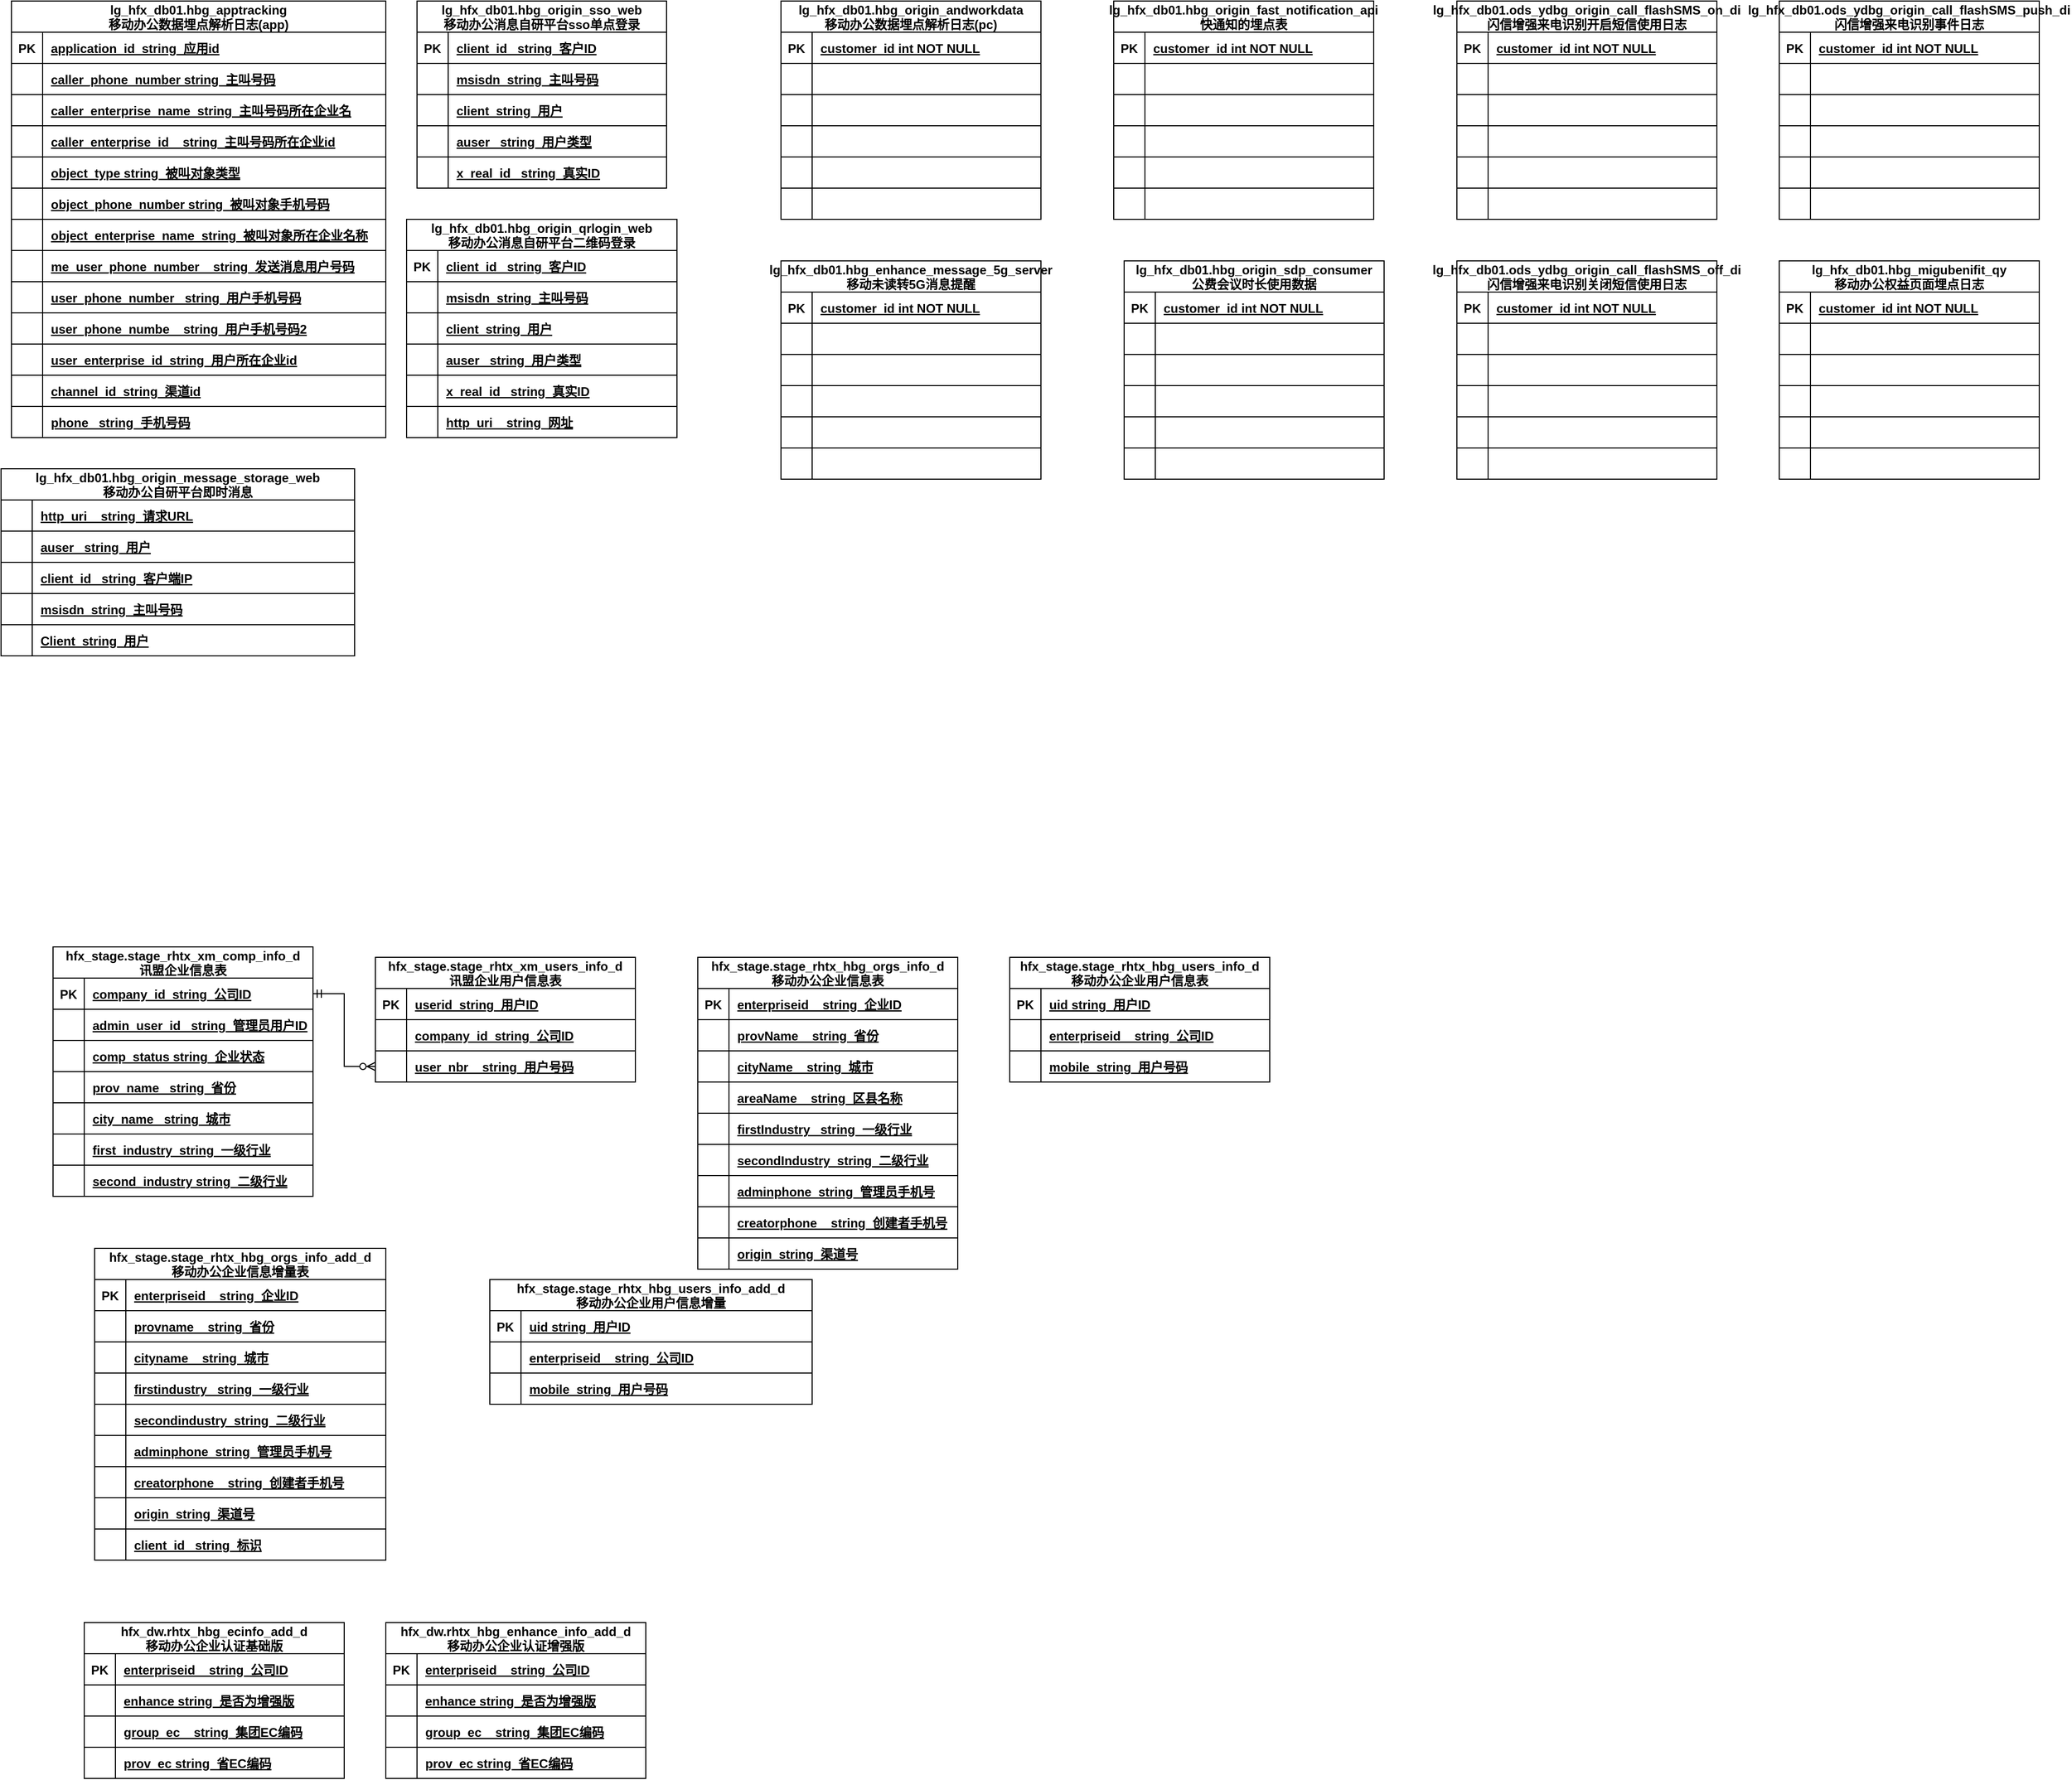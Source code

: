 <mxfile version="27.0.2">
  <diagram id="R2lEEEUBdFMjLlhIrx00" name="移动办公-接口层表">
    <mxGraphModel dx="1025" dy="425" grid="1" gridSize="10" guides="1" tooltips="1" connect="1" arrows="1" fold="1" page="1" pageScale="1" pageWidth="850" pageHeight="1100" math="0" shadow="0" extFonts="Permanent Marker^https://fonts.googleapis.com/css?family=Permanent+Marker">
      <root>
        <mxCell id="0" />
        <mxCell id="1" parent="0" />
        <mxCell id="C-vyLk0tnHw3VtMMgP7b-23" value="lg_hfx_db01.hbg_apptracking&#xa;移动办公数据埋点解析日志(app)" style="shape=table;startSize=30;container=1;collapsible=1;childLayout=tableLayout;fixedRows=1;rowLines=0;fontStyle=1;align=center;resizeLast=1;" parent="1" vertex="1">
          <mxGeometry x="110" y="110" width="360" height="420" as="geometry" />
        </mxCell>
        <mxCell id="C-vyLk0tnHw3VtMMgP7b-24" value="" style="shape=partialRectangle;collapsible=0;dropTarget=0;pointerEvents=0;fillColor=none;points=[[0,0.5],[1,0.5]];portConstraint=eastwest;top=0;left=0;right=0;bottom=1;" parent="C-vyLk0tnHw3VtMMgP7b-23" vertex="1">
          <mxGeometry y="30" width="360" height="30" as="geometry" />
        </mxCell>
        <mxCell id="C-vyLk0tnHw3VtMMgP7b-25" value="PK" style="shape=partialRectangle;overflow=hidden;connectable=0;fillColor=none;top=0;left=0;bottom=0;right=0;fontStyle=1;" parent="C-vyLk0tnHw3VtMMgP7b-24" vertex="1">
          <mxGeometry width="30" height="30" as="geometry">
            <mxRectangle width="30" height="30" as="alternateBounds" />
          </mxGeometry>
        </mxCell>
        <mxCell id="C-vyLk0tnHw3VtMMgP7b-26" value="application_id  string  应用id" style="shape=partialRectangle;overflow=hidden;connectable=0;fillColor=none;top=0;left=0;bottom=0;right=0;align=left;spacingLeft=6;fontStyle=5;" parent="C-vyLk0tnHw3VtMMgP7b-24" vertex="1">
          <mxGeometry x="30" width="330" height="30" as="geometry">
            <mxRectangle width="330" height="30" as="alternateBounds" />
          </mxGeometry>
        </mxCell>
        <mxCell id="Ju3FyEsLa1ms3qAJnmWm-23" style="shape=partialRectangle;collapsible=0;dropTarget=0;pointerEvents=0;fillColor=none;points=[[0,0.5],[1,0.5]];portConstraint=eastwest;top=0;left=0;right=0;bottom=1;" vertex="1" parent="C-vyLk0tnHw3VtMMgP7b-23">
          <mxGeometry y="60" width="360" height="30" as="geometry" />
        </mxCell>
        <mxCell id="Ju3FyEsLa1ms3qAJnmWm-24" style="shape=partialRectangle;overflow=hidden;connectable=0;fillColor=none;top=0;left=0;bottom=0;right=0;fontStyle=1;" vertex="1" parent="Ju3FyEsLa1ms3qAJnmWm-23">
          <mxGeometry width="30" height="30" as="geometry">
            <mxRectangle width="30" height="30" as="alternateBounds" />
          </mxGeometry>
        </mxCell>
        <mxCell id="Ju3FyEsLa1ms3qAJnmWm-25" value="caller_phone_number string  主叫号码" style="shape=partialRectangle;overflow=hidden;connectable=0;fillColor=none;top=0;left=0;bottom=0;right=0;align=left;spacingLeft=6;fontStyle=5;" vertex="1" parent="Ju3FyEsLa1ms3qAJnmWm-23">
          <mxGeometry x="30" width="330" height="30" as="geometry">
            <mxRectangle width="330" height="30" as="alternateBounds" />
          </mxGeometry>
        </mxCell>
        <mxCell id="Ju3FyEsLa1ms3qAJnmWm-20" style="shape=partialRectangle;collapsible=0;dropTarget=0;pointerEvents=0;fillColor=none;points=[[0,0.5],[1,0.5]];portConstraint=eastwest;top=0;left=0;right=0;bottom=1;" vertex="1" parent="C-vyLk0tnHw3VtMMgP7b-23">
          <mxGeometry y="90" width="360" height="30" as="geometry" />
        </mxCell>
        <mxCell id="Ju3FyEsLa1ms3qAJnmWm-21" style="shape=partialRectangle;overflow=hidden;connectable=0;fillColor=none;top=0;left=0;bottom=0;right=0;fontStyle=1;" vertex="1" parent="Ju3FyEsLa1ms3qAJnmWm-20">
          <mxGeometry width="30" height="30" as="geometry">
            <mxRectangle width="30" height="30" as="alternateBounds" />
          </mxGeometry>
        </mxCell>
        <mxCell id="Ju3FyEsLa1ms3qAJnmWm-22" value="caller_enterprise_name  string  主叫号码所在企业名" style="shape=partialRectangle;overflow=hidden;connectable=0;fillColor=none;top=0;left=0;bottom=0;right=0;align=left;spacingLeft=6;fontStyle=5;" vertex="1" parent="Ju3FyEsLa1ms3qAJnmWm-20">
          <mxGeometry x="30" width="330" height="30" as="geometry">
            <mxRectangle width="330" height="30" as="alternateBounds" />
          </mxGeometry>
        </mxCell>
        <mxCell id="Ju3FyEsLa1ms3qAJnmWm-17" style="shape=partialRectangle;collapsible=0;dropTarget=0;pointerEvents=0;fillColor=none;points=[[0,0.5],[1,0.5]];portConstraint=eastwest;top=0;left=0;right=0;bottom=1;" vertex="1" parent="C-vyLk0tnHw3VtMMgP7b-23">
          <mxGeometry y="120" width="360" height="30" as="geometry" />
        </mxCell>
        <mxCell id="Ju3FyEsLa1ms3qAJnmWm-18" style="shape=partialRectangle;overflow=hidden;connectable=0;fillColor=none;top=0;left=0;bottom=0;right=0;fontStyle=1;" vertex="1" parent="Ju3FyEsLa1ms3qAJnmWm-17">
          <mxGeometry width="30" height="30" as="geometry">
            <mxRectangle width="30" height="30" as="alternateBounds" />
          </mxGeometry>
        </mxCell>
        <mxCell id="Ju3FyEsLa1ms3qAJnmWm-19" value="caller_enterprise_id    string  主叫号码所在企业id" style="shape=partialRectangle;overflow=hidden;connectable=0;fillColor=none;top=0;left=0;bottom=0;right=0;align=left;spacingLeft=6;fontStyle=5;" vertex="1" parent="Ju3FyEsLa1ms3qAJnmWm-17">
          <mxGeometry x="30" width="330" height="30" as="geometry">
            <mxRectangle width="330" height="30" as="alternateBounds" />
          </mxGeometry>
        </mxCell>
        <mxCell id="Ju3FyEsLa1ms3qAJnmWm-14" style="shape=partialRectangle;collapsible=0;dropTarget=0;pointerEvents=0;fillColor=none;points=[[0,0.5],[1,0.5]];portConstraint=eastwest;top=0;left=0;right=0;bottom=1;" vertex="1" parent="C-vyLk0tnHw3VtMMgP7b-23">
          <mxGeometry y="150" width="360" height="30" as="geometry" />
        </mxCell>
        <mxCell id="Ju3FyEsLa1ms3qAJnmWm-15" style="shape=partialRectangle;overflow=hidden;connectable=0;fillColor=none;top=0;left=0;bottom=0;right=0;fontStyle=1;" vertex="1" parent="Ju3FyEsLa1ms3qAJnmWm-14">
          <mxGeometry width="30" height="30" as="geometry">
            <mxRectangle width="30" height="30" as="alternateBounds" />
          </mxGeometry>
        </mxCell>
        <mxCell id="Ju3FyEsLa1ms3qAJnmWm-16" value="object_type string  被叫对象类型" style="shape=partialRectangle;overflow=hidden;connectable=0;fillColor=none;top=0;left=0;bottom=0;right=0;align=left;spacingLeft=6;fontStyle=5;" vertex="1" parent="Ju3FyEsLa1ms3qAJnmWm-14">
          <mxGeometry x="30" width="330" height="30" as="geometry">
            <mxRectangle width="330" height="30" as="alternateBounds" />
          </mxGeometry>
        </mxCell>
        <mxCell id="Ju3FyEsLa1ms3qAJnmWm-11" style="shape=partialRectangle;collapsible=0;dropTarget=0;pointerEvents=0;fillColor=none;points=[[0,0.5],[1,0.5]];portConstraint=eastwest;top=0;left=0;right=0;bottom=1;" vertex="1" parent="C-vyLk0tnHw3VtMMgP7b-23">
          <mxGeometry y="180" width="360" height="30" as="geometry" />
        </mxCell>
        <mxCell id="Ju3FyEsLa1ms3qAJnmWm-12" style="shape=partialRectangle;overflow=hidden;connectable=0;fillColor=none;top=0;left=0;bottom=0;right=0;fontStyle=1;" vertex="1" parent="Ju3FyEsLa1ms3qAJnmWm-11">
          <mxGeometry width="30" height="30" as="geometry">
            <mxRectangle width="30" height="30" as="alternateBounds" />
          </mxGeometry>
        </mxCell>
        <mxCell id="Ju3FyEsLa1ms3qAJnmWm-13" value="object_phone_number string  被叫对象手机号码" style="shape=partialRectangle;overflow=hidden;connectable=0;fillColor=none;top=0;left=0;bottom=0;right=0;align=left;spacingLeft=6;fontStyle=5;" vertex="1" parent="Ju3FyEsLa1ms3qAJnmWm-11">
          <mxGeometry x="30" width="330" height="30" as="geometry">
            <mxRectangle width="330" height="30" as="alternateBounds" />
          </mxGeometry>
        </mxCell>
        <mxCell id="Ju3FyEsLa1ms3qAJnmWm-389" style="shape=partialRectangle;collapsible=0;dropTarget=0;pointerEvents=0;fillColor=none;points=[[0,0.5],[1,0.5]];portConstraint=eastwest;top=0;left=0;right=0;bottom=1;" vertex="1" parent="C-vyLk0tnHw3VtMMgP7b-23">
          <mxGeometry y="210" width="360" height="30" as="geometry" />
        </mxCell>
        <mxCell id="Ju3FyEsLa1ms3qAJnmWm-390" style="shape=partialRectangle;overflow=hidden;connectable=0;fillColor=none;top=0;left=0;bottom=0;right=0;fontStyle=1;" vertex="1" parent="Ju3FyEsLa1ms3qAJnmWm-389">
          <mxGeometry width="30" height="30" as="geometry">
            <mxRectangle width="30" height="30" as="alternateBounds" />
          </mxGeometry>
        </mxCell>
        <mxCell id="Ju3FyEsLa1ms3qAJnmWm-391" value="object_enterprise_name  string  被叫对象所在企业名称" style="shape=partialRectangle;overflow=hidden;connectable=0;fillColor=none;top=0;left=0;bottom=0;right=0;align=left;spacingLeft=6;fontStyle=5;" vertex="1" parent="Ju3FyEsLa1ms3qAJnmWm-389">
          <mxGeometry x="30" width="330" height="30" as="geometry">
            <mxRectangle width="330" height="30" as="alternateBounds" />
          </mxGeometry>
        </mxCell>
        <mxCell id="Ju3FyEsLa1ms3qAJnmWm-471" style="shape=partialRectangle;collapsible=0;dropTarget=0;pointerEvents=0;fillColor=none;points=[[0,0.5],[1,0.5]];portConstraint=eastwest;top=0;left=0;right=0;bottom=1;" vertex="1" parent="C-vyLk0tnHw3VtMMgP7b-23">
          <mxGeometry y="240" width="360" height="30" as="geometry" />
        </mxCell>
        <mxCell id="Ju3FyEsLa1ms3qAJnmWm-472" style="shape=partialRectangle;overflow=hidden;connectable=0;fillColor=none;top=0;left=0;bottom=0;right=0;fontStyle=1;" vertex="1" parent="Ju3FyEsLa1ms3qAJnmWm-471">
          <mxGeometry width="30" height="30" as="geometry">
            <mxRectangle width="30" height="30" as="alternateBounds" />
          </mxGeometry>
        </mxCell>
        <mxCell id="Ju3FyEsLa1ms3qAJnmWm-473" value="me_user_phone_number    string  发送消息用户号码" style="shape=partialRectangle;overflow=hidden;connectable=0;fillColor=none;top=0;left=0;bottom=0;right=0;align=left;spacingLeft=6;fontStyle=5;" vertex="1" parent="Ju3FyEsLa1ms3qAJnmWm-471">
          <mxGeometry x="30" width="330" height="30" as="geometry">
            <mxRectangle width="330" height="30" as="alternateBounds" />
          </mxGeometry>
        </mxCell>
        <mxCell id="Ju3FyEsLa1ms3qAJnmWm-468" style="shape=partialRectangle;collapsible=0;dropTarget=0;pointerEvents=0;fillColor=none;points=[[0,0.5],[1,0.5]];portConstraint=eastwest;top=0;left=0;right=0;bottom=1;" vertex="1" parent="C-vyLk0tnHw3VtMMgP7b-23">
          <mxGeometry y="270" width="360" height="30" as="geometry" />
        </mxCell>
        <mxCell id="Ju3FyEsLa1ms3qAJnmWm-469" style="shape=partialRectangle;overflow=hidden;connectable=0;fillColor=none;top=0;left=0;bottom=0;right=0;fontStyle=1;" vertex="1" parent="Ju3FyEsLa1ms3qAJnmWm-468">
          <mxGeometry width="30" height="30" as="geometry">
            <mxRectangle width="30" height="30" as="alternateBounds" />
          </mxGeometry>
        </mxCell>
        <mxCell id="Ju3FyEsLa1ms3qAJnmWm-470" value="user_phone_number   string  用户手机号码" style="shape=partialRectangle;overflow=hidden;connectable=0;fillColor=none;top=0;left=0;bottom=0;right=0;align=left;spacingLeft=6;fontStyle=5;" vertex="1" parent="Ju3FyEsLa1ms3qAJnmWm-468">
          <mxGeometry x="30" width="330" height="30" as="geometry">
            <mxRectangle width="330" height="30" as="alternateBounds" />
          </mxGeometry>
        </mxCell>
        <mxCell id="Ju3FyEsLa1ms3qAJnmWm-465" style="shape=partialRectangle;collapsible=0;dropTarget=0;pointerEvents=0;fillColor=none;points=[[0,0.5],[1,0.5]];portConstraint=eastwest;top=0;left=0;right=0;bottom=1;" vertex="1" parent="C-vyLk0tnHw3VtMMgP7b-23">
          <mxGeometry y="300" width="360" height="30" as="geometry" />
        </mxCell>
        <mxCell id="Ju3FyEsLa1ms3qAJnmWm-466" style="shape=partialRectangle;overflow=hidden;connectable=0;fillColor=none;top=0;left=0;bottom=0;right=0;fontStyle=1;" vertex="1" parent="Ju3FyEsLa1ms3qAJnmWm-465">
          <mxGeometry width="30" height="30" as="geometry">
            <mxRectangle width="30" height="30" as="alternateBounds" />
          </mxGeometry>
        </mxCell>
        <mxCell id="Ju3FyEsLa1ms3qAJnmWm-467" value="user_phone_numbe    string  用户手机号码2" style="shape=partialRectangle;overflow=hidden;connectable=0;fillColor=none;top=0;left=0;bottom=0;right=0;align=left;spacingLeft=6;fontStyle=5;" vertex="1" parent="Ju3FyEsLa1ms3qAJnmWm-465">
          <mxGeometry x="30" width="330" height="30" as="geometry">
            <mxRectangle width="330" height="30" as="alternateBounds" />
          </mxGeometry>
        </mxCell>
        <mxCell id="Ju3FyEsLa1ms3qAJnmWm-462" style="shape=partialRectangle;collapsible=0;dropTarget=0;pointerEvents=0;fillColor=none;points=[[0,0.5],[1,0.5]];portConstraint=eastwest;top=0;left=0;right=0;bottom=1;" vertex="1" parent="C-vyLk0tnHw3VtMMgP7b-23">
          <mxGeometry y="330" width="360" height="30" as="geometry" />
        </mxCell>
        <mxCell id="Ju3FyEsLa1ms3qAJnmWm-463" style="shape=partialRectangle;overflow=hidden;connectable=0;fillColor=none;top=0;left=0;bottom=0;right=0;fontStyle=1;" vertex="1" parent="Ju3FyEsLa1ms3qAJnmWm-462">
          <mxGeometry width="30" height="30" as="geometry">
            <mxRectangle width="30" height="30" as="alternateBounds" />
          </mxGeometry>
        </mxCell>
        <mxCell id="Ju3FyEsLa1ms3qAJnmWm-464" value="user_enterprise_id  string  用户所在企业id" style="shape=partialRectangle;overflow=hidden;connectable=0;fillColor=none;top=0;left=0;bottom=0;right=0;align=left;spacingLeft=6;fontStyle=5;" vertex="1" parent="Ju3FyEsLa1ms3qAJnmWm-462">
          <mxGeometry x="30" width="330" height="30" as="geometry">
            <mxRectangle width="330" height="30" as="alternateBounds" />
          </mxGeometry>
        </mxCell>
        <mxCell id="Ju3FyEsLa1ms3qAJnmWm-459" style="shape=partialRectangle;collapsible=0;dropTarget=0;pointerEvents=0;fillColor=none;points=[[0,0.5],[1,0.5]];portConstraint=eastwest;top=0;left=0;right=0;bottom=1;" vertex="1" parent="C-vyLk0tnHw3VtMMgP7b-23">
          <mxGeometry y="360" width="360" height="30" as="geometry" />
        </mxCell>
        <mxCell id="Ju3FyEsLa1ms3qAJnmWm-460" style="shape=partialRectangle;overflow=hidden;connectable=0;fillColor=none;top=0;left=0;bottom=0;right=0;fontStyle=1;" vertex="1" parent="Ju3FyEsLa1ms3qAJnmWm-459">
          <mxGeometry width="30" height="30" as="geometry">
            <mxRectangle width="30" height="30" as="alternateBounds" />
          </mxGeometry>
        </mxCell>
        <mxCell id="Ju3FyEsLa1ms3qAJnmWm-461" value="channel_id  string  渠道id" style="shape=partialRectangle;overflow=hidden;connectable=0;fillColor=none;top=0;left=0;bottom=0;right=0;align=left;spacingLeft=6;fontStyle=5;" vertex="1" parent="Ju3FyEsLa1ms3qAJnmWm-459">
          <mxGeometry x="30" width="330" height="30" as="geometry">
            <mxRectangle width="330" height="30" as="alternateBounds" />
          </mxGeometry>
        </mxCell>
        <mxCell id="Ju3FyEsLa1ms3qAJnmWm-456" style="shape=partialRectangle;collapsible=0;dropTarget=0;pointerEvents=0;fillColor=none;points=[[0,0.5],[1,0.5]];portConstraint=eastwest;top=0;left=0;right=0;bottom=1;" vertex="1" parent="C-vyLk0tnHw3VtMMgP7b-23">
          <mxGeometry y="390" width="360" height="30" as="geometry" />
        </mxCell>
        <mxCell id="Ju3FyEsLa1ms3qAJnmWm-457" style="shape=partialRectangle;overflow=hidden;connectable=0;fillColor=none;top=0;left=0;bottom=0;right=0;fontStyle=1;" vertex="1" parent="Ju3FyEsLa1ms3qAJnmWm-456">
          <mxGeometry width="30" height="30" as="geometry">
            <mxRectangle width="30" height="30" as="alternateBounds" />
          </mxGeometry>
        </mxCell>
        <mxCell id="Ju3FyEsLa1ms3qAJnmWm-458" value="phone   string  手机号码" style="shape=partialRectangle;overflow=hidden;connectable=0;fillColor=none;top=0;left=0;bottom=0;right=0;align=left;spacingLeft=6;fontStyle=5;" vertex="1" parent="Ju3FyEsLa1ms3qAJnmWm-456">
          <mxGeometry x="30" width="330" height="30" as="geometry">
            <mxRectangle width="330" height="30" as="alternateBounds" />
          </mxGeometry>
        </mxCell>
        <mxCell id="Ju3FyEsLa1ms3qAJnmWm-26" value="lg_hfx_db01.hbg_origin_sso_web&#xa;移动办公消息自研平台sso单点登录" style="shape=table;startSize=30;container=1;collapsible=1;childLayout=tableLayout;fixedRows=1;rowLines=0;fontStyle=1;align=center;resizeLast=1;" vertex="1" parent="1">
          <mxGeometry x="500" y="110" width="240" height="180" as="geometry" />
        </mxCell>
        <mxCell id="Ju3FyEsLa1ms3qAJnmWm-27" value="" style="shape=partialRectangle;collapsible=0;dropTarget=0;pointerEvents=0;fillColor=none;points=[[0,0.5],[1,0.5]];portConstraint=eastwest;top=0;left=0;right=0;bottom=1;" vertex="1" parent="Ju3FyEsLa1ms3qAJnmWm-26">
          <mxGeometry y="30" width="240" height="30" as="geometry" />
        </mxCell>
        <mxCell id="Ju3FyEsLa1ms3qAJnmWm-28" value="PK" style="shape=partialRectangle;overflow=hidden;connectable=0;fillColor=none;top=0;left=0;bottom=0;right=0;fontStyle=1;" vertex="1" parent="Ju3FyEsLa1ms3qAJnmWm-27">
          <mxGeometry width="30" height="30" as="geometry">
            <mxRectangle width="30" height="30" as="alternateBounds" />
          </mxGeometry>
        </mxCell>
        <mxCell id="Ju3FyEsLa1ms3qAJnmWm-29" value="client_id   string  客户ID" style="shape=partialRectangle;overflow=hidden;connectable=0;fillColor=none;top=0;left=0;bottom=0;right=0;align=left;spacingLeft=6;fontStyle=5;" vertex="1" parent="Ju3FyEsLa1ms3qAJnmWm-27">
          <mxGeometry x="30" width="210" height="30" as="geometry">
            <mxRectangle width="210" height="30" as="alternateBounds" />
          </mxGeometry>
        </mxCell>
        <mxCell id="Ju3FyEsLa1ms3qAJnmWm-30" style="shape=partialRectangle;collapsible=0;dropTarget=0;pointerEvents=0;fillColor=none;points=[[0,0.5],[1,0.5]];portConstraint=eastwest;top=0;left=0;right=0;bottom=1;" vertex="1" parent="Ju3FyEsLa1ms3qAJnmWm-26">
          <mxGeometry y="60" width="240" height="30" as="geometry" />
        </mxCell>
        <mxCell id="Ju3FyEsLa1ms3qAJnmWm-31" style="shape=partialRectangle;overflow=hidden;connectable=0;fillColor=none;top=0;left=0;bottom=0;right=0;fontStyle=1;" vertex="1" parent="Ju3FyEsLa1ms3qAJnmWm-30">
          <mxGeometry width="30" height="30" as="geometry">
            <mxRectangle width="30" height="30" as="alternateBounds" />
          </mxGeometry>
        </mxCell>
        <mxCell id="Ju3FyEsLa1ms3qAJnmWm-32" value="msisdn  string  主叫号码" style="shape=partialRectangle;overflow=hidden;connectable=0;fillColor=none;top=0;left=0;bottom=0;right=0;align=left;spacingLeft=6;fontStyle=5;" vertex="1" parent="Ju3FyEsLa1ms3qAJnmWm-30">
          <mxGeometry x="30" width="210" height="30" as="geometry">
            <mxRectangle width="210" height="30" as="alternateBounds" />
          </mxGeometry>
        </mxCell>
        <mxCell id="Ju3FyEsLa1ms3qAJnmWm-33" style="shape=partialRectangle;collapsible=0;dropTarget=0;pointerEvents=0;fillColor=none;points=[[0,0.5],[1,0.5]];portConstraint=eastwest;top=0;left=0;right=0;bottom=1;" vertex="1" parent="Ju3FyEsLa1ms3qAJnmWm-26">
          <mxGeometry y="90" width="240" height="30" as="geometry" />
        </mxCell>
        <mxCell id="Ju3FyEsLa1ms3qAJnmWm-34" style="shape=partialRectangle;overflow=hidden;connectable=0;fillColor=none;top=0;left=0;bottom=0;right=0;fontStyle=1;" vertex="1" parent="Ju3FyEsLa1ms3qAJnmWm-33">
          <mxGeometry width="30" height="30" as="geometry">
            <mxRectangle width="30" height="30" as="alternateBounds" />
          </mxGeometry>
        </mxCell>
        <mxCell id="Ju3FyEsLa1ms3qAJnmWm-35" value="client  string  用户" style="shape=partialRectangle;overflow=hidden;connectable=0;fillColor=none;top=0;left=0;bottom=0;right=0;align=left;spacingLeft=6;fontStyle=5;" vertex="1" parent="Ju3FyEsLa1ms3qAJnmWm-33">
          <mxGeometry x="30" width="210" height="30" as="geometry">
            <mxRectangle width="210" height="30" as="alternateBounds" />
          </mxGeometry>
        </mxCell>
        <mxCell id="Ju3FyEsLa1ms3qAJnmWm-36" style="shape=partialRectangle;collapsible=0;dropTarget=0;pointerEvents=0;fillColor=none;points=[[0,0.5],[1,0.5]];portConstraint=eastwest;top=0;left=0;right=0;bottom=1;" vertex="1" parent="Ju3FyEsLa1ms3qAJnmWm-26">
          <mxGeometry y="120" width="240" height="30" as="geometry" />
        </mxCell>
        <mxCell id="Ju3FyEsLa1ms3qAJnmWm-37" style="shape=partialRectangle;overflow=hidden;connectable=0;fillColor=none;top=0;left=0;bottom=0;right=0;fontStyle=1;" vertex="1" parent="Ju3FyEsLa1ms3qAJnmWm-36">
          <mxGeometry width="30" height="30" as="geometry">
            <mxRectangle width="30" height="30" as="alternateBounds" />
          </mxGeometry>
        </mxCell>
        <mxCell id="Ju3FyEsLa1ms3qAJnmWm-38" value="auser   string  用户类型" style="shape=partialRectangle;overflow=hidden;connectable=0;fillColor=none;top=0;left=0;bottom=0;right=0;align=left;spacingLeft=6;fontStyle=5;" vertex="1" parent="Ju3FyEsLa1ms3qAJnmWm-36">
          <mxGeometry x="30" width="210" height="30" as="geometry">
            <mxRectangle width="210" height="30" as="alternateBounds" />
          </mxGeometry>
        </mxCell>
        <mxCell id="Ju3FyEsLa1ms3qAJnmWm-39" style="shape=partialRectangle;collapsible=0;dropTarget=0;pointerEvents=0;fillColor=none;points=[[0,0.5],[1,0.5]];portConstraint=eastwest;top=0;left=0;right=0;bottom=1;" vertex="1" parent="Ju3FyEsLa1ms3qAJnmWm-26">
          <mxGeometry y="150" width="240" height="30" as="geometry" />
        </mxCell>
        <mxCell id="Ju3FyEsLa1ms3qAJnmWm-40" style="shape=partialRectangle;overflow=hidden;connectable=0;fillColor=none;top=0;left=0;bottom=0;right=0;fontStyle=1;" vertex="1" parent="Ju3FyEsLa1ms3qAJnmWm-39">
          <mxGeometry width="30" height="30" as="geometry">
            <mxRectangle width="30" height="30" as="alternateBounds" />
          </mxGeometry>
        </mxCell>
        <mxCell id="Ju3FyEsLa1ms3qAJnmWm-41" value="x_real_id   string  真实ID" style="shape=partialRectangle;overflow=hidden;connectable=0;fillColor=none;top=0;left=0;bottom=0;right=0;align=left;spacingLeft=6;fontStyle=5;" vertex="1" parent="Ju3FyEsLa1ms3qAJnmWm-39">
          <mxGeometry x="30" width="210" height="30" as="geometry">
            <mxRectangle width="210" height="30" as="alternateBounds" />
          </mxGeometry>
        </mxCell>
        <mxCell id="Ju3FyEsLa1ms3qAJnmWm-45" value="lg_hfx_db01.hbg_origin_message_storage_web&#xa;移动办公自研平台即时消息" style="shape=table;startSize=30;container=1;collapsible=1;childLayout=tableLayout;fixedRows=1;rowLines=0;fontStyle=1;align=center;resizeLast=1;" vertex="1" parent="1">
          <mxGeometry x="100" y="560" width="340" height="180" as="geometry" />
        </mxCell>
        <mxCell id="Ju3FyEsLa1ms3qAJnmWm-46" value="" style="shape=partialRectangle;collapsible=0;dropTarget=0;pointerEvents=0;fillColor=none;points=[[0,0.5],[1,0.5]];portConstraint=eastwest;top=0;left=0;right=0;bottom=1;" vertex="1" parent="Ju3FyEsLa1ms3qAJnmWm-45">
          <mxGeometry y="30" width="340" height="30" as="geometry" />
        </mxCell>
        <mxCell id="Ju3FyEsLa1ms3qAJnmWm-47" value="" style="shape=partialRectangle;overflow=hidden;connectable=0;fillColor=none;top=0;left=0;bottom=0;right=0;fontStyle=1;" vertex="1" parent="Ju3FyEsLa1ms3qAJnmWm-46">
          <mxGeometry width="30" height="30" as="geometry">
            <mxRectangle width="30" height="30" as="alternateBounds" />
          </mxGeometry>
        </mxCell>
        <mxCell id="Ju3FyEsLa1ms3qAJnmWm-48" value="http_uri    string  请求URL" style="shape=partialRectangle;overflow=hidden;connectable=0;fillColor=none;top=0;left=0;bottom=0;right=0;align=left;spacingLeft=6;fontStyle=5;" vertex="1" parent="Ju3FyEsLa1ms3qAJnmWm-46">
          <mxGeometry x="30" width="310" height="30" as="geometry">
            <mxRectangle width="310" height="30" as="alternateBounds" />
          </mxGeometry>
        </mxCell>
        <mxCell id="Ju3FyEsLa1ms3qAJnmWm-49" style="shape=partialRectangle;collapsible=0;dropTarget=0;pointerEvents=0;fillColor=none;points=[[0,0.5],[1,0.5]];portConstraint=eastwest;top=0;left=0;right=0;bottom=1;" vertex="1" parent="Ju3FyEsLa1ms3qAJnmWm-45">
          <mxGeometry y="60" width="340" height="30" as="geometry" />
        </mxCell>
        <mxCell id="Ju3FyEsLa1ms3qAJnmWm-50" style="shape=partialRectangle;overflow=hidden;connectable=0;fillColor=none;top=0;left=0;bottom=0;right=0;fontStyle=1;" vertex="1" parent="Ju3FyEsLa1ms3qAJnmWm-49">
          <mxGeometry width="30" height="30" as="geometry">
            <mxRectangle width="30" height="30" as="alternateBounds" />
          </mxGeometry>
        </mxCell>
        <mxCell id="Ju3FyEsLa1ms3qAJnmWm-51" value="auser   string  用户" style="shape=partialRectangle;overflow=hidden;connectable=0;fillColor=none;top=0;left=0;bottom=0;right=0;align=left;spacingLeft=6;fontStyle=5;" vertex="1" parent="Ju3FyEsLa1ms3qAJnmWm-49">
          <mxGeometry x="30" width="310" height="30" as="geometry">
            <mxRectangle width="310" height="30" as="alternateBounds" />
          </mxGeometry>
        </mxCell>
        <mxCell id="Ju3FyEsLa1ms3qAJnmWm-52" style="shape=partialRectangle;collapsible=0;dropTarget=0;pointerEvents=0;fillColor=none;points=[[0,0.5],[1,0.5]];portConstraint=eastwest;top=0;left=0;right=0;bottom=1;" vertex="1" parent="Ju3FyEsLa1ms3qAJnmWm-45">
          <mxGeometry y="90" width="340" height="30" as="geometry" />
        </mxCell>
        <mxCell id="Ju3FyEsLa1ms3qAJnmWm-53" style="shape=partialRectangle;overflow=hidden;connectable=0;fillColor=none;top=0;left=0;bottom=0;right=0;fontStyle=1;" vertex="1" parent="Ju3FyEsLa1ms3qAJnmWm-52">
          <mxGeometry width="30" height="30" as="geometry">
            <mxRectangle width="30" height="30" as="alternateBounds" />
          </mxGeometry>
        </mxCell>
        <mxCell id="Ju3FyEsLa1ms3qAJnmWm-54" value="client_id   string  客户端IP" style="shape=partialRectangle;overflow=hidden;connectable=0;fillColor=none;top=0;left=0;bottom=0;right=0;align=left;spacingLeft=6;fontStyle=5;" vertex="1" parent="Ju3FyEsLa1ms3qAJnmWm-52">
          <mxGeometry x="30" width="310" height="30" as="geometry">
            <mxRectangle width="310" height="30" as="alternateBounds" />
          </mxGeometry>
        </mxCell>
        <mxCell id="Ju3FyEsLa1ms3qAJnmWm-55" style="shape=partialRectangle;collapsible=0;dropTarget=0;pointerEvents=0;fillColor=none;points=[[0,0.5],[1,0.5]];portConstraint=eastwest;top=0;left=0;right=0;bottom=1;" vertex="1" parent="Ju3FyEsLa1ms3qAJnmWm-45">
          <mxGeometry y="120" width="340" height="30" as="geometry" />
        </mxCell>
        <mxCell id="Ju3FyEsLa1ms3qAJnmWm-56" style="shape=partialRectangle;overflow=hidden;connectable=0;fillColor=none;top=0;left=0;bottom=0;right=0;fontStyle=1;" vertex="1" parent="Ju3FyEsLa1ms3qAJnmWm-55">
          <mxGeometry width="30" height="30" as="geometry">
            <mxRectangle width="30" height="30" as="alternateBounds" />
          </mxGeometry>
        </mxCell>
        <mxCell id="Ju3FyEsLa1ms3qAJnmWm-57" value="msisdn  string  主叫号码" style="shape=partialRectangle;overflow=hidden;connectable=0;fillColor=none;top=0;left=0;bottom=0;right=0;align=left;spacingLeft=6;fontStyle=5;" vertex="1" parent="Ju3FyEsLa1ms3qAJnmWm-55">
          <mxGeometry x="30" width="310" height="30" as="geometry">
            <mxRectangle width="310" height="30" as="alternateBounds" />
          </mxGeometry>
        </mxCell>
        <mxCell id="Ju3FyEsLa1ms3qAJnmWm-58" style="shape=partialRectangle;collapsible=0;dropTarget=0;pointerEvents=0;fillColor=none;points=[[0,0.5],[1,0.5]];portConstraint=eastwest;top=0;left=0;right=0;bottom=1;" vertex="1" parent="Ju3FyEsLa1ms3qAJnmWm-45">
          <mxGeometry y="150" width="340" height="30" as="geometry" />
        </mxCell>
        <mxCell id="Ju3FyEsLa1ms3qAJnmWm-59" style="shape=partialRectangle;overflow=hidden;connectable=0;fillColor=none;top=0;left=0;bottom=0;right=0;fontStyle=1;" vertex="1" parent="Ju3FyEsLa1ms3qAJnmWm-58">
          <mxGeometry width="30" height="30" as="geometry">
            <mxRectangle width="30" height="30" as="alternateBounds" />
          </mxGeometry>
        </mxCell>
        <mxCell id="Ju3FyEsLa1ms3qAJnmWm-60" value="Client  string  用户" style="shape=partialRectangle;overflow=hidden;connectable=0;fillColor=none;top=0;left=0;bottom=0;right=0;align=left;spacingLeft=6;fontStyle=5;" vertex="1" parent="Ju3FyEsLa1ms3qAJnmWm-58">
          <mxGeometry x="30" width="310" height="30" as="geometry">
            <mxRectangle width="310" height="30" as="alternateBounds" />
          </mxGeometry>
        </mxCell>
        <mxCell id="Ju3FyEsLa1ms3qAJnmWm-84" value="lg_hfx_db01.hbg_enhance_message_5g_server&#xa;移动未读转5G消息提醒" style="shape=table;startSize=30;container=1;collapsible=1;childLayout=tableLayout;fixedRows=1;rowLines=0;fontStyle=1;align=center;resizeLast=1;" vertex="1" parent="1">
          <mxGeometry x="850" y="360" width="250" height="210" as="geometry" />
        </mxCell>
        <mxCell id="Ju3FyEsLa1ms3qAJnmWm-85" value="" style="shape=partialRectangle;collapsible=0;dropTarget=0;pointerEvents=0;fillColor=none;points=[[0,0.5],[1,0.5]];portConstraint=eastwest;top=0;left=0;right=0;bottom=1;" vertex="1" parent="Ju3FyEsLa1ms3qAJnmWm-84">
          <mxGeometry y="30" width="250" height="30" as="geometry" />
        </mxCell>
        <mxCell id="Ju3FyEsLa1ms3qAJnmWm-86" value="PK" style="shape=partialRectangle;overflow=hidden;connectable=0;fillColor=none;top=0;left=0;bottom=0;right=0;fontStyle=1;" vertex="1" parent="Ju3FyEsLa1ms3qAJnmWm-85">
          <mxGeometry width="30" height="30" as="geometry">
            <mxRectangle width="30" height="30" as="alternateBounds" />
          </mxGeometry>
        </mxCell>
        <mxCell id="Ju3FyEsLa1ms3qAJnmWm-87" value="customer_id int NOT NULL " style="shape=partialRectangle;overflow=hidden;connectable=0;fillColor=none;top=0;left=0;bottom=0;right=0;align=left;spacingLeft=6;fontStyle=5;" vertex="1" parent="Ju3FyEsLa1ms3qAJnmWm-85">
          <mxGeometry x="30" width="220" height="30" as="geometry">
            <mxRectangle width="220" height="30" as="alternateBounds" />
          </mxGeometry>
        </mxCell>
        <mxCell id="Ju3FyEsLa1ms3qAJnmWm-88" style="shape=partialRectangle;collapsible=0;dropTarget=0;pointerEvents=0;fillColor=none;points=[[0,0.5],[1,0.5]];portConstraint=eastwest;top=0;left=0;right=0;bottom=1;" vertex="1" parent="Ju3FyEsLa1ms3qAJnmWm-84">
          <mxGeometry y="60" width="250" height="30" as="geometry" />
        </mxCell>
        <mxCell id="Ju3FyEsLa1ms3qAJnmWm-89" style="shape=partialRectangle;overflow=hidden;connectable=0;fillColor=none;top=0;left=0;bottom=0;right=0;fontStyle=1;" vertex="1" parent="Ju3FyEsLa1ms3qAJnmWm-88">
          <mxGeometry width="30" height="30" as="geometry">
            <mxRectangle width="30" height="30" as="alternateBounds" />
          </mxGeometry>
        </mxCell>
        <mxCell id="Ju3FyEsLa1ms3qAJnmWm-90" style="shape=partialRectangle;overflow=hidden;connectable=0;fillColor=none;top=0;left=0;bottom=0;right=0;align=left;spacingLeft=6;fontStyle=5;" vertex="1" parent="Ju3FyEsLa1ms3qAJnmWm-88">
          <mxGeometry x="30" width="220" height="30" as="geometry">
            <mxRectangle width="220" height="30" as="alternateBounds" />
          </mxGeometry>
        </mxCell>
        <mxCell id="Ju3FyEsLa1ms3qAJnmWm-91" style="shape=partialRectangle;collapsible=0;dropTarget=0;pointerEvents=0;fillColor=none;points=[[0,0.5],[1,0.5]];portConstraint=eastwest;top=0;left=0;right=0;bottom=1;" vertex="1" parent="Ju3FyEsLa1ms3qAJnmWm-84">
          <mxGeometry y="90" width="250" height="30" as="geometry" />
        </mxCell>
        <mxCell id="Ju3FyEsLa1ms3qAJnmWm-92" style="shape=partialRectangle;overflow=hidden;connectable=0;fillColor=none;top=0;left=0;bottom=0;right=0;fontStyle=1;" vertex="1" parent="Ju3FyEsLa1ms3qAJnmWm-91">
          <mxGeometry width="30" height="30" as="geometry">
            <mxRectangle width="30" height="30" as="alternateBounds" />
          </mxGeometry>
        </mxCell>
        <mxCell id="Ju3FyEsLa1ms3qAJnmWm-93" style="shape=partialRectangle;overflow=hidden;connectable=0;fillColor=none;top=0;left=0;bottom=0;right=0;align=left;spacingLeft=6;fontStyle=5;" vertex="1" parent="Ju3FyEsLa1ms3qAJnmWm-91">
          <mxGeometry x="30" width="220" height="30" as="geometry">
            <mxRectangle width="220" height="30" as="alternateBounds" />
          </mxGeometry>
        </mxCell>
        <mxCell id="Ju3FyEsLa1ms3qAJnmWm-94" style="shape=partialRectangle;collapsible=0;dropTarget=0;pointerEvents=0;fillColor=none;points=[[0,0.5],[1,0.5]];portConstraint=eastwest;top=0;left=0;right=0;bottom=1;" vertex="1" parent="Ju3FyEsLa1ms3qAJnmWm-84">
          <mxGeometry y="120" width="250" height="30" as="geometry" />
        </mxCell>
        <mxCell id="Ju3FyEsLa1ms3qAJnmWm-95" style="shape=partialRectangle;overflow=hidden;connectable=0;fillColor=none;top=0;left=0;bottom=0;right=0;fontStyle=1;" vertex="1" parent="Ju3FyEsLa1ms3qAJnmWm-94">
          <mxGeometry width="30" height="30" as="geometry">
            <mxRectangle width="30" height="30" as="alternateBounds" />
          </mxGeometry>
        </mxCell>
        <mxCell id="Ju3FyEsLa1ms3qAJnmWm-96" style="shape=partialRectangle;overflow=hidden;connectable=0;fillColor=none;top=0;left=0;bottom=0;right=0;align=left;spacingLeft=6;fontStyle=5;" vertex="1" parent="Ju3FyEsLa1ms3qAJnmWm-94">
          <mxGeometry x="30" width="220" height="30" as="geometry">
            <mxRectangle width="220" height="30" as="alternateBounds" />
          </mxGeometry>
        </mxCell>
        <mxCell id="Ju3FyEsLa1ms3qAJnmWm-97" style="shape=partialRectangle;collapsible=0;dropTarget=0;pointerEvents=0;fillColor=none;points=[[0,0.5],[1,0.5]];portConstraint=eastwest;top=0;left=0;right=0;bottom=1;" vertex="1" parent="Ju3FyEsLa1ms3qAJnmWm-84">
          <mxGeometry y="150" width="250" height="30" as="geometry" />
        </mxCell>
        <mxCell id="Ju3FyEsLa1ms3qAJnmWm-98" style="shape=partialRectangle;overflow=hidden;connectable=0;fillColor=none;top=0;left=0;bottom=0;right=0;fontStyle=1;" vertex="1" parent="Ju3FyEsLa1ms3qAJnmWm-97">
          <mxGeometry width="30" height="30" as="geometry">
            <mxRectangle width="30" height="30" as="alternateBounds" />
          </mxGeometry>
        </mxCell>
        <mxCell id="Ju3FyEsLa1ms3qAJnmWm-99" style="shape=partialRectangle;overflow=hidden;connectable=0;fillColor=none;top=0;left=0;bottom=0;right=0;align=left;spacingLeft=6;fontStyle=5;" vertex="1" parent="Ju3FyEsLa1ms3qAJnmWm-97">
          <mxGeometry x="30" width="220" height="30" as="geometry">
            <mxRectangle width="220" height="30" as="alternateBounds" />
          </mxGeometry>
        </mxCell>
        <mxCell id="Ju3FyEsLa1ms3qAJnmWm-100" style="shape=partialRectangle;collapsible=0;dropTarget=0;pointerEvents=0;fillColor=none;points=[[0,0.5],[1,0.5]];portConstraint=eastwest;top=0;left=0;right=0;bottom=1;" vertex="1" parent="Ju3FyEsLa1ms3qAJnmWm-84">
          <mxGeometry y="180" width="250" height="30" as="geometry" />
        </mxCell>
        <mxCell id="Ju3FyEsLa1ms3qAJnmWm-101" style="shape=partialRectangle;overflow=hidden;connectable=0;fillColor=none;top=0;left=0;bottom=0;right=0;fontStyle=1;" vertex="1" parent="Ju3FyEsLa1ms3qAJnmWm-100">
          <mxGeometry width="30" height="30" as="geometry">
            <mxRectangle width="30" height="30" as="alternateBounds" />
          </mxGeometry>
        </mxCell>
        <mxCell id="Ju3FyEsLa1ms3qAJnmWm-102" style="shape=partialRectangle;overflow=hidden;connectable=0;fillColor=none;top=0;left=0;bottom=0;right=0;align=left;spacingLeft=6;fontStyle=5;" vertex="1" parent="Ju3FyEsLa1ms3qAJnmWm-100">
          <mxGeometry x="30" width="220" height="30" as="geometry">
            <mxRectangle width="220" height="30" as="alternateBounds" />
          </mxGeometry>
        </mxCell>
        <mxCell id="Ju3FyEsLa1ms3qAJnmWm-103" value="lg_hfx_db01.hbg_origin_andworkdata&#xa;移动办公数据埋点解析日志(pc)" style="shape=table;startSize=30;container=1;collapsible=1;childLayout=tableLayout;fixedRows=1;rowLines=0;fontStyle=1;align=center;resizeLast=1;" vertex="1" parent="1">
          <mxGeometry x="850" y="110" width="250" height="210" as="geometry" />
        </mxCell>
        <mxCell id="Ju3FyEsLa1ms3qAJnmWm-104" value="" style="shape=partialRectangle;collapsible=0;dropTarget=0;pointerEvents=0;fillColor=none;points=[[0,0.5],[1,0.5]];portConstraint=eastwest;top=0;left=0;right=0;bottom=1;" vertex="1" parent="Ju3FyEsLa1ms3qAJnmWm-103">
          <mxGeometry y="30" width="250" height="30" as="geometry" />
        </mxCell>
        <mxCell id="Ju3FyEsLa1ms3qAJnmWm-105" value="PK" style="shape=partialRectangle;overflow=hidden;connectable=0;fillColor=none;top=0;left=0;bottom=0;right=0;fontStyle=1;" vertex="1" parent="Ju3FyEsLa1ms3qAJnmWm-104">
          <mxGeometry width="30" height="30" as="geometry">
            <mxRectangle width="30" height="30" as="alternateBounds" />
          </mxGeometry>
        </mxCell>
        <mxCell id="Ju3FyEsLa1ms3qAJnmWm-106" value="customer_id int NOT NULL " style="shape=partialRectangle;overflow=hidden;connectable=0;fillColor=none;top=0;left=0;bottom=0;right=0;align=left;spacingLeft=6;fontStyle=5;" vertex="1" parent="Ju3FyEsLa1ms3qAJnmWm-104">
          <mxGeometry x="30" width="220" height="30" as="geometry">
            <mxRectangle width="220" height="30" as="alternateBounds" />
          </mxGeometry>
        </mxCell>
        <mxCell id="Ju3FyEsLa1ms3qAJnmWm-107" style="shape=partialRectangle;collapsible=0;dropTarget=0;pointerEvents=0;fillColor=none;points=[[0,0.5],[1,0.5]];portConstraint=eastwest;top=0;left=0;right=0;bottom=1;" vertex="1" parent="Ju3FyEsLa1ms3qAJnmWm-103">
          <mxGeometry y="60" width="250" height="30" as="geometry" />
        </mxCell>
        <mxCell id="Ju3FyEsLa1ms3qAJnmWm-108" style="shape=partialRectangle;overflow=hidden;connectable=0;fillColor=none;top=0;left=0;bottom=0;right=0;fontStyle=1;" vertex="1" parent="Ju3FyEsLa1ms3qAJnmWm-107">
          <mxGeometry width="30" height="30" as="geometry">
            <mxRectangle width="30" height="30" as="alternateBounds" />
          </mxGeometry>
        </mxCell>
        <mxCell id="Ju3FyEsLa1ms3qAJnmWm-109" style="shape=partialRectangle;overflow=hidden;connectable=0;fillColor=none;top=0;left=0;bottom=0;right=0;align=left;spacingLeft=6;fontStyle=5;" vertex="1" parent="Ju3FyEsLa1ms3qAJnmWm-107">
          <mxGeometry x="30" width="220" height="30" as="geometry">
            <mxRectangle width="220" height="30" as="alternateBounds" />
          </mxGeometry>
        </mxCell>
        <mxCell id="Ju3FyEsLa1ms3qAJnmWm-110" style="shape=partialRectangle;collapsible=0;dropTarget=0;pointerEvents=0;fillColor=none;points=[[0,0.5],[1,0.5]];portConstraint=eastwest;top=0;left=0;right=0;bottom=1;" vertex="1" parent="Ju3FyEsLa1ms3qAJnmWm-103">
          <mxGeometry y="90" width="250" height="30" as="geometry" />
        </mxCell>
        <mxCell id="Ju3FyEsLa1ms3qAJnmWm-111" style="shape=partialRectangle;overflow=hidden;connectable=0;fillColor=none;top=0;left=0;bottom=0;right=0;fontStyle=1;" vertex="1" parent="Ju3FyEsLa1ms3qAJnmWm-110">
          <mxGeometry width="30" height="30" as="geometry">
            <mxRectangle width="30" height="30" as="alternateBounds" />
          </mxGeometry>
        </mxCell>
        <mxCell id="Ju3FyEsLa1ms3qAJnmWm-112" style="shape=partialRectangle;overflow=hidden;connectable=0;fillColor=none;top=0;left=0;bottom=0;right=0;align=left;spacingLeft=6;fontStyle=5;" vertex="1" parent="Ju3FyEsLa1ms3qAJnmWm-110">
          <mxGeometry x="30" width="220" height="30" as="geometry">
            <mxRectangle width="220" height="30" as="alternateBounds" />
          </mxGeometry>
        </mxCell>
        <mxCell id="Ju3FyEsLa1ms3qAJnmWm-113" style="shape=partialRectangle;collapsible=0;dropTarget=0;pointerEvents=0;fillColor=none;points=[[0,0.5],[1,0.5]];portConstraint=eastwest;top=0;left=0;right=0;bottom=1;" vertex="1" parent="Ju3FyEsLa1ms3qAJnmWm-103">
          <mxGeometry y="120" width="250" height="30" as="geometry" />
        </mxCell>
        <mxCell id="Ju3FyEsLa1ms3qAJnmWm-114" style="shape=partialRectangle;overflow=hidden;connectable=0;fillColor=none;top=0;left=0;bottom=0;right=0;fontStyle=1;" vertex="1" parent="Ju3FyEsLa1ms3qAJnmWm-113">
          <mxGeometry width="30" height="30" as="geometry">
            <mxRectangle width="30" height="30" as="alternateBounds" />
          </mxGeometry>
        </mxCell>
        <mxCell id="Ju3FyEsLa1ms3qAJnmWm-115" style="shape=partialRectangle;overflow=hidden;connectable=0;fillColor=none;top=0;left=0;bottom=0;right=0;align=left;spacingLeft=6;fontStyle=5;" vertex="1" parent="Ju3FyEsLa1ms3qAJnmWm-113">
          <mxGeometry x="30" width="220" height="30" as="geometry">
            <mxRectangle width="220" height="30" as="alternateBounds" />
          </mxGeometry>
        </mxCell>
        <mxCell id="Ju3FyEsLa1ms3qAJnmWm-116" style="shape=partialRectangle;collapsible=0;dropTarget=0;pointerEvents=0;fillColor=none;points=[[0,0.5],[1,0.5]];portConstraint=eastwest;top=0;left=0;right=0;bottom=1;" vertex="1" parent="Ju3FyEsLa1ms3qAJnmWm-103">
          <mxGeometry y="150" width="250" height="30" as="geometry" />
        </mxCell>
        <mxCell id="Ju3FyEsLa1ms3qAJnmWm-117" style="shape=partialRectangle;overflow=hidden;connectable=0;fillColor=none;top=0;left=0;bottom=0;right=0;fontStyle=1;" vertex="1" parent="Ju3FyEsLa1ms3qAJnmWm-116">
          <mxGeometry width="30" height="30" as="geometry">
            <mxRectangle width="30" height="30" as="alternateBounds" />
          </mxGeometry>
        </mxCell>
        <mxCell id="Ju3FyEsLa1ms3qAJnmWm-118" style="shape=partialRectangle;overflow=hidden;connectable=0;fillColor=none;top=0;left=0;bottom=0;right=0;align=left;spacingLeft=6;fontStyle=5;" vertex="1" parent="Ju3FyEsLa1ms3qAJnmWm-116">
          <mxGeometry x="30" width="220" height="30" as="geometry">
            <mxRectangle width="220" height="30" as="alternateBounds" />
          </mxGeometry>
        </mxCell>
        <mxCell id="Ju3FyEsLa1ms3qAJnmWm-119" style="shape=partialRectangle;collapsible=0;dropTarget=0;pointerEvents=0;fillColor=none;points=[[0,0.5],[1,0.5]];portConstraint=eastwest;top=0;left=0;right=0;bottom=1;" vertex="1" parent="Ju3FyEsLa1ms3qAJnmWm-103">
          <mxGeometry y="180" width="250" height="30" as="geometry" />
        </mxCell>
        <mxCell id="Ju3FyEsLa1ms3qAJnmWm-120" style="shape=partialRectangle;overflow=hidden;connectable=0;fillColor=none;top=0;left=0;bottom=0;right=0;fontStyle=1;" vertex="1" parent="Ju3FyEsLa1ms3qAJnmWm-119">
          <mxGeometry width="30" height="30" as="geometry">
            <mxRectangle width="30" height="30" as="alternateBounds" />
          </mxGeometry>
        </mxCell>
        <mxCell id="Ju3FyEsLa1ms3qAJnmWm-121" style="shape=partialRectangle;overflow=hidden;connectable=0;fillColor=none;top=0;left=0;bottom=0;right=0;align=left;spacingLeft=6;fontStyle=5;" vertex="1" parent="Ju3FyEsLa1ms3qAJnmWm-119">
          <mxGeometry x="30" width="220" height="30" as="geometry">
            <mxRectangle width="220" height="30" as="alternateBounds" />
          </mxGeometry>
        </mxCell>
        <mxCell id="Ju3FyEsLa1ms3qAJnmWm-122" value="lg_hfx_db01.hbg_origin_fast_notification_api&#xa;快通知的埋点表" style="shape=table;startSize=30;container=1;collapsible=1;childLayout=tableLayout;fixedRows=1;rowLines=0;fontStyle=1;align=center;resizeLast=1;" vertex="1" parent="1">
          <mxGeometry x="1170" y="110" width="250" height="210" as="geometry" />
        </mxCell>
        <mxCell id="Ju3FyEsLa1ms3qAJnmWm-123" value="" style="shape=partialRectangle;collapsible=0;dropTarget=0;pointerEvents=0;fillColor=none;points=[[0,0.5],[1,0.5]];portConstraint=eastwest;top=0;left=0;right=0;bottom=1;" vertex="1" parent="Ju3FyEsLa1ms3qAJnmWm-122">
          <mxGeometry y="30" width="250" height="30" as="geometry" />
        </mxCell>
        <mxCell id="Ju3FyEsLa1ms3qAJnmWm-124" value="PK" style="shape=partialRectangle;overflow=hidden;connectable=0;fillColor=none;top=0;left=0;bottom=0;right=0;fontStyle=1;" vertex="1" parent="Ju3FyEsLa1ms3qAJnmWm-123">
          <mxGeometry width="30" height="30" as="geometry">
            <mxRectangle width="30" height="30" as="alternateBounds" />
          </mxGeometry>
        </mxCell>
        <mxCell id="Ju3FyEsLa1ms3qAJnmWm-125" value="customer_id int NOT NULL " style="shape=partialRectangle;overflow=hidden;connectable=0;fillColor=none;top=0;left=0;bottom=0;right=0;align=left;spacingLeft=6;fontStyle=5;" vertex="1" parent="Ju3FyEsLa1ms3qAJnmWm-123">
          <mxGeometry x="30" width="220" height="30" as="geometry">
            <mxRectangle width="220" height="30" as="alternateBounds" />
          </mxGeometry>
        </mxCell>
        <mxCell id="Ju3FyEsLa1ms3qAJnmWm-126" style="shape=partialRectangle;collapsible=0;dropTarget=0;pointerEvents=0;fillColor=none;points=[[0,0.5],[1,0.5]];portConstraint=eastwest;top=0;left=0;right=0;bottom=1;" vertex="1" parent="Ju3FyEsLa1ms3qAJnmWm-122">
          <mxGeometry y="60" width="250" height="30" as="geometry" />
        </mxCell>
        <mxCell id="Ju3FyEsLa1ms3qAJnmWm-127" style="shape=partialRectangle;overflow=hidden;connectable=0;fillColor=none;top=0;left=0;bottom=0;right=0;fontStyle=1;" vertex="1" parent="Ju3FyEsLa1ms3qAJnmWm-126">
          <mxGeometry width="30" height="30" as="geometry">
            <mxRectangle width="30" height="30" as="alternateBounds" />
          </mxGeometry>
        </mxCell>
        <mxCell id="Ju3FyEsLa1ms3qAJnmWm-128" style="shape=partialRectangle;overflow=hidden;connectable=0;fillColor=none;top=0;left=0;bottom=0;right=0;align=left;spacingLeft=6;fontStyle=5;" vertex="1" parent="Ju3FyEsLa1ms3qAJnmWm-126">
          <mxGeometry x="30" width="220" height="30" as="geometry">
            <mxRectangle width="220" height="30" as="alternateBounds" />
          </mxGeometry>
        </mxCell>
        <mxCell id="Ju3FyEsLa1ms3qAJnmWm-129" style="shape=partialRectangle;collapsible=0;dropTarget=0;pointerEvents=0;fillColor=none;points=[[0,0.5],[1,0.5]];portConstraint=eastwest;top=0;left=0;right=0;bottom=1;" vertex="1" parent="Ju3FyEsLa1ms3qAJnmWm-122">
          <mxGeometry y="90" width="250" height="30" as="geometry" />
        </mxCell>
        <mxCell id="Ju3FyEsLa1ms3qAJnmWm-130" style="shape=partialRectangle;overflow=hidden;connectable=0;fillColor=none;top=0;left=0;bottom=0;right=0;fontStyle=1;" vertex="1" parent="Ju3FyEsLa1ms3qAJnmWm-129">
          <mxGeometry width="30" height="30" as="geometry">
            <mxRectangle width="30" height="30" as="alternateBounds" />
          </mxGeometry>
        </mxCell>
        <mxCell id="Ju3FyEsLa1ms3qAJnmWm-131" style="shape=partialRectangle;overflow=hidden;connectable=0;fillColor=none;top=0;left=0;bottom=0;right=0;align=left;spacingLeft=6;fontStyle=5;" vertex="1" parent="Ju3FyEsLa1ms3qAJnmWm-129">
          <mxGeometry x="30" width="220" height="30" as="geometry">
            <mxRectangle width="220" height="30" as="alternateBounds" />
          </mxGeometry>
        </mxCell>
        <mxCell id="Ju3FyEsLa1ms3qAJnmWm-132" style="shape=partialRectangle;collapsible=0;dropTarget=0;pointerEvents=0;fillColor=none;points=[[0,0.5],[1,0.5]];portConstraint=eastwest;top=0;left=0;right=0;bottom=1;" vertex="1" parent="Ju3FyEsLa1ms3qAJnmWm-122">
          <mxGeometry y="120" width="250" height="30" as="geometry" />
        </mxCell>
        <mxCell id="Ju3FyEsLa1ms3qAJnmWm-133" style="shape=partialRectangle;overflow=hidden;connectable=0;fillColor=none;top=0;left=0;bottom=0;right=0;fontStyle=1;" vertex="1" parent="Ju3FyEsLa1ms3qAJnmWm-132">
          <mxGeometry width="30" height="30" as="geometry">
            <mxRectangle width="30" height="30" as="alternateBounds" />
          </mxGeometry>
        </mxCell>
        <mxCell id="Ju3FyEsLa1ms3qAJnmWm-134" style="shape=partialRectangle;overflow=hidden;connectable=0;fillColor=none;top=0;left=0;bottom=0;right=0;align=left;spacingLeft=6;fontStyle=5;" vertex="1" parent="Ju3FyEsLa1ms3qAJnmWm-132">
          <mxGeometry x="30" width="220" height="30" as="geometry">
            <mxRectangle width="220" height="30" as="alternateBounds" />
          </mxGeometry>
        </mxCell>
        <mxCell id="Ju3FyEsLa1ms3qAJnmWm-135" style="shape=partialRectangle;collapsible=0;dropTarget=0;pointerEvents=0;fillColor=none;points=[[0,0.5],[1,0.5]];portConstraint=eastwest;top=0;left=0;right=0;bottom=1;" vertex="1" parent="Ju3FyEsLa1ms3qAJnmWm-122">
          <mxGeometry y="150" width="250" height="30" as="geometry" />
        </mxCell>
        <mxCell id="Ju3FyEsLa1ms3qAJnmWm-136" style="shape=partialRectangle;overflow=hidden;connectable=0;fillColor=none;top=0;left=0;bottom=0;right=0;fontStyle=1;" vertex="1" parent="Ju3FyEsLa1ms3qAJnmWm-135">
          <mxGeometry width="30" height="30" as="geometry">
            <mxRectangle width="30" height="30" as="alternateBounds" />
          </mxGeometry>
        </mxCell>
        <mxCell id="Ju3FyEsLa1ms3qAJnmWm-137" style="shape=partialRectangle;overflow=hidden;connectable=0;fillColor=none;top=0;left=0;bottom=0;right=0;align=left;spacingLeft=6;fontStyle=5;" vertex="1" parent="Ju3FyEsLa1ms3qAJnmWm-135">
          <mxGeometry x="30" width="220" height="30" as="geometry">
            <mxRectangle width="220" height="30" as="alternateBounds" />
          </mxGeometry>
        </mxCell>
        <mxCell id="Ju3FyEsLa1ms3qAJnmWm-138" style="shape=partialRectangle;collapsible=0;dropTarget=0;pointerEvents=0;fillColor=none;points=[[0,0.5],[1,0.5]];portConstraint=eastwest;top=0;left=0;right=0;bottom=1;" vertex="1" parent="Ju3FyEsLa1ms3qAJnmWm-122">
          <mxGeometry y="180" width="250" height="30" as="geometry" />
        </mxCell>
        <mxCell id="Ju3FyEsLa1ms3qAJnmWm-139" style="shape=partialRectangle;overflow=hidden;connectable=0;fillColor=none;top=0;left=0;bottom=0;right=0;fontStyle=1;" vertex="1" parent="Ju3FyEsLa1ms3qAJnmWm-138">
          <mxGeometry width="30" height="30" as="geometry">
            <mxRectangle width="30" height="30" as="alternateBounds" />
          </mxGeometry>
        </mxCell>
        <mxCell id="Ju3FyEsLa1ms3qAJnmWm-140" style="shape=partialRectangle;overflow=hidden;connectable=0;fillColor=none;top=0;left=0;bottom=0;right=0;align=left;spacingLeft=6;fontStyle=5;" vertex="1" parent="Ju3FyEsLa1ms3qAJnmWm-138">
          <mxGeometry x="30" width="220" height="30" as="geometry">
            <mxRectangle width="220" height="30" as="alternateBounds" />
          </mxGeometry>
        </mxCell>
        <mxCell id="Ju3FyEsLa1ms3qAJnmWm-141" value="lg_hfx_db01.hbg_origin_sdp_consumer&#xa;公费会议时长使用数据" style="shape=table;startSize=30;container=1;collapsible=1;childLayout=tableLayout;fixedRows=1;rowLines=0;fontStyle=1;align=center;resizeLast=1;" vertex="1" parent="1">
          <mxGeometry x="1180" y="360" width="250" height="210" as="geometry" />
        </mxCell>
        <mxCell id="Ju3FyEsLa1ms3qAJnmWm-142" value="" style="shape=partialRectangle;collapsible=0;dropTarget=0;pointerEvents=0;fillColor=none;points=[[0,0.5],[1,0.5]];portConstraint=eastwest;top=0;left=0;right=0;bottom=1;" vertex="1" parent="Ju3FyEsLa1ms3qAJnmWm-141">
          <mxGeometry y="30" width="250" height="30" as="geometry" />
        </mxCell>
        <mxCell id="Ju3FyEsLa1ms3qAJnmWm-143" value="PK" style="shape=partialRectangle;overflow=hidden;connectable=0;fillColor=none;top=0;left=0;bottom=0;right=0;fontStyle=1;" vertex="1" parent="Ju3FyEsLa1ms3qAJnmWm-142">
          <mxGeometry width="30" height="30" as="geometry">
            <mxRectangle width="30" height="30" as="alternateBounds" />
          </mxGeometry>
        </mxCell>
        <mxCell id="Ju3FyEsLa1ms3qAJnmWm-144" value="customer_id int NOT NULL " style="shape=partialRectangle;overflow=hidden;connectable=0;fillColor=none;top=0;left=0;bottom=0;right=0;align=left;spacingLeft=6;fontStyle=5;" vertex="1" parent="Ju3FyEsLa1ms3qAJnmWm-142">
          <mxGeometry x="30" width="220" height="30" as="geometry">
            <mxRectangle width="220" height="30" as="alternateBounds" />
          </mxGeometry>
        </mxCell>
        <mxCell id="Ju3FyEsLa1ms3qAJnmWm-145" style="shape=partialRectangle;collapsible=0;dropTarget=0;pointerEvents=0;fillColor=none;points=[[0,0.5],[1,0.5]];portConstraint=eastwest;top=0;left=0;right=0;bottom=1;" vertex="1" parent="Ju3FyEsLa1ms3qAJnmWm-141">
          <mxGeometry y="60" width="250" height="30" as="geometry" />
        </mxCell>
        <mxCell id="Ju3FyEsLa1ms3qAJnmWm-146" style="shape=partialRectangle;overflow=hidden;connectable=0;fillColor=none;top=0;left=0;bottom=0;right=0;fontStyle=1;" vertex="1" parent="Ju3FyEsLa1ms3qAJnmWm-145">
          <mxGeometry width="30" height="30" as="geometry">
            <mxRectangle width="30" height="30" as="alternateBounds" />
          </mxGeometry>
        </mxCell>
        <mxCell id="Ju3FyEsLa1ms3qAJnmWm-147" style="shape=partialRectangle;overflow=hidden;connectable=0;fillColor=none;top=0;left=0;bottom=0;right=0;align=left;spacingLeft=6;fontStyle=5;" vertex="1" parent="Ju3FyEsLa1ms3qAJnmWm-145">
          <mxGeometry x="30" width="220" height="30" as="geometry">
            <mxRectangle width="220" height="30" as="alternateBounds" />
          </mxGeometry>
        </mxCell>
        <mxCell id="Ju3FyEsLa1ms3qAJnmWm-148" style="shape=partialRectangle;collapsible=0;dropTarget=0;pointerEvents=0;fillColor=none;points=[[0,0.5],[1,0.5]];portConstraint=eastwest;top=0;left=0;right=0;bottom=1;" vertex="1" parent="Ju3FyEsLa1ms3qAJnmWm-141">
          <mxGeometry y="90" width="250" height="30" as="geometry" />
        </mxCell>
        <mxCell id="Ju3FyEsLa1ms3qAJnmWm-149" style="shape=partialRectangle;overflow=hidden;connectable=0;fillColor=none;top=0;left=0;bottom=0;right=0;fontStyle=1;" vertex="1" parent="Ju3FyEsLa1ms3qAJnmWm-148">
          <mxGeometry width="30" height="30" as="geometry">
            <mxRectangle width="30" height="30" as="alternateBounds" />
          </mxGeometry>
        </mxCell>
        <mxCell id="Ju3FyEsLa1ms3qAJnmWm-150" style="shape=partialRectangle;overflow=hidden;connectable=0;fillColor=none;top=0;left=0;bottom=0;right=0;align=left;spacingLeft=6;fontStyle=5;" vertex="1" parent="Ju3FyEsLa1ms3qAJnmWm-148">
          <mxGeometry x="30" width="220" height="30" as="geometry">
            <mxRectangle width="220" height="30" as="alternateBounds" />
          </mxGeometry>
        </mxCell>
        <mxCell id="Ju3FyEsLa1ms3qAJnmWm-151" style="shape=partialRectangle;collapsible=0;dropTarget=0;pointerEvents=0;fillColor=none;points=[[0,0.5],[1,0.5]];portConstraint=eastwest;top=0;left=0;right=0;bottom=1;" vertex="1" parent="Ju3FyEsLa1ms3qAJnmWm-141">
          <mxGeometry y="120" width="250" height="30" as="geometry" />
        </mxCell>
        <mxCell id="Ju3FyEsLa1ms3qAJnmWm-152" style="shape=partialRectangle;overflow=hidden;connectable=0;fillColor=none;top=0;left=0;bottom=0;right=0;fontStyle=1;" vertex="1" parent="Ju3FyEsLa1ms3qAJnmWm-151">
          <mxGeometry width="30" height="30" as="geometry">
            <mxRectangle width="30" height="30" as="alternateBounds" />
          </mxGeometry>
        </mxCell>
        <mxCell id="Ju3FyEsLa1ms3qAJnmWm-153" style="shape=partialRectangle;overflow=hidden;connectable=0;fillColor=none;top=0;left=0;bottom=0;right=0;align=left;spacingLeft=6;fontStyle=5;" vertex="1" parent="Ju3FyEsLa1ms3qAJnmWm-151">
          <mxGeometry x="30" width="220" height="30" as="geometry">
            <mxRectangle width="220" height="30" as="alternateBounds" />
          </mxGeometry>
        </mxCell>
        <mxCell id="Ju3FyEsLa1ms3qAJnmWm-154" style="shape=partialRectangle;collapsible=0;dropTarget=0;pointerEvents=0;fillColor=none;points=[[0,0.5],[1,0.5]];portConstraint=eastwest;top=0;left=0;right=0;bottom=1;" vertex="1" parent="Ju3FyEsLa1ms3qAJnmWm-141">
          <mxGeometry y="150" width="250" height="30" as="geometry" />
        </mxCell>
        <mxCell id="Ju3FyEsLa1ms3qAJnmWm-155" style="shape=partialRectangle;overflow=hidden;connectable=0;fillColor=none;top=0;left=0;bottom=0;right=0;fontStyle=1;" vertex="1" parent="Ju3FyEsLa1ms3qAJnmWm-154">
          <mxGeometry width="30" height="30" as="geometry">
            <mxRectangle width="30" height="30" as="alternateBounds" />
          </mxGeometry>
        </mxCell>
        <mxCell id="Ju3FyEsLa1ms3qAJnmWm-156" style="shape=partialRectangle;overflow=hidden;connectable=0;fillColor=none;top=0;left=0;bottom=0;right=0;align=left;spacingLeft=6;fontStyle=5;" vertex="1" parent="Ju3FyEsLa1ms3qAJnmWm-154">
          <mxGeometry x="30" width="220" height="30" as="geometry">
            <mxRectangle width="220" height="30" as="alternateBounds" />
          </mxGeometry>
        </mxCell>
        <mxCell id="Ju3FyEsLa1ms3qAJnmWm-157" style="shape=partialRectangle;collapsible=0;dropTarget=0;pointerEvents=0;fillColor=none;points=[[0,0.5],[1,0.5]];portConstraint=eastwest;top=0;left=0;right=0;bottom=1;" vertex="1" parent="Ju3FyEsLa1ms3qAJnmWm-141">
          <mxGeometry y="180" width="250" height="30" as="geometry" />
        </mxCell>
        <mxCell id="Ju3FyEsLa1ms3qAJnmWm-158" style="shape=partialRectangle;overflow=hidden;connectable=0;fillColor=none;top=0;left=0;bottom=0;right=0;fontStyle=1;" vertex="1" parent="Ju3FyEsLa1ms3qAJnmWm-157">
          <mxGeometry width="30" height="30" as="geometry">
            <mxRectangle width="30" height="30" as="alternateBounds" />
          </mxGeometry>
        </mxCell>
        <mxCell id="Ju3FyEsLa1ms3qAJnmWm-159" style="shape=partialRectangle;overflow=hidden;connectable=0;fillColor=none;top=0;left=0;bottom=0;right=0;align=left;spacingLeft=6;fontStyle=5;" vertex="1" parent="Ju3FyEsLa1ms3qAJnmWm-157">
          <mxGeometry x="30" width="220" height="30" as="geometry">
            <mxRectangle width="220" height="30" as="alternateBounds" />
          </mxGeometry>
        </mxCell>
        <mxCell id="Ju3FyEsLa1ms3qAJnmWm-160" value="lg_hfx_db01.ods_ydbg_origin_call_flashSMS_on_di&#xa;闪信增强来电识别开启短信使用日志" style="shape=table;startSize=30;container=1;collapsible=1;childLayout=tableLayout;fixedRows=1;rowLines=0;fontStyle=1;align=center;resizeLast=1;" vertex="1" parent="1">
          <mxGeometry x="1500" y="110" width="250" height="210" as="geometry" />
        </mxCell>
        <mxCell id="Ju3FyEsLa1ms3qAJnmWm-161" value="" style="shape=partialRectangle;collapsible=0;dropTarget=0;pointerEvents=0;fillColor=none;points=[[0,0.5],[1,0.5]];portConstraint=eastwest;top=0;left=0;right=0;bottom=1;" vertex="1" parent="Ju3FyEsLa1ms3qAJnmWm-160">
          <mxGeometry y="30" width="250" height="30" as="geometry" />
        </mxCell>
        <mxCell id="Ju3FyEsLa1ms3qAJnmWm-162" value="PK" style="shape=partialRectangle;overflow=hidden;connectable=0;fillColor=none;top=0;left=0;bottom=0;right=0;fontStyle=1;" vertex="1" parent="Ju3FyEsLa1ms3qAJnmWm-161">
          <mxGeometry width="30" height="30" as="geometry">
            <mxRectangle width="30" height="30" as="alternateBounds" />
          </mxGeometry>
        </mxCell>
        <mxCell id="Ju3FyEsLa1ms3qAJnmWm-163" value="customer_id int NOT NULL " style="shape=partialRectangle;overflow=hidden;connectable=0;fillColor=none;top=0;left=0;bottom=0;right=0;align=left;spacingLeft=6;fontStyle=5;" vertex="1" parent="Ju3FyEsLa1ms3qAJnmWm-161">
          <mxGeometry x="30" width="220" height="30" as="geometry">
            <mxRectangle width="220" height="30" as="alternateBounds" />
          </mxGeometry>
        </mxCell>
        <mxCell id="Ju3FyEsLa1ms3qAJnmWm-164" style="shape=partialRectangle;collapsible=0;dropTarget=0;pointerEvents=0;fillColor=none;points=[[0,0.5],[1,0.5]];portConstraint=eastwest;top=0;left=0;right=0;bottom=1;" vertex="1" parent="Ju3FyEsLa1ms3qAJnmWm-160">
          <mxGeometry y="60" width="250" height="30" as="geometry" />
        </mxCell>
        <mxCell id="Ju3FyEsLa1ms3qAJnmWm-165" style="shape=partialRectangle;overflow=hidden;connectable=0;fillColor=none;top=0;left=0;bottom=0;right=0;fontStyle=1;" vertex="1" parent="Ju3FyEsLa1ms3qAJnmWm-164">
          <mxGeometry width="30" height="30" as="geometry">
            <mxRectangle width="30" height="30" as="alternateBounds" />
          </mxGeometry>
        </mxCell>
        <mxCell id="Ju3FyEsLa1ms3qAJnmWm-166" style="shape=partialRectangle;overflow=hidden;connectable=0;fillColor=none;top=0;left=0;bottom=0;right=0;align=left;spacingLeft=6;fontStyle=5;" vertex="1" parent="Ju3FyEsLa1ms3qAJnmWm-164">
          <mxGeometry x="30" width="220" height="30" as="geometry">
            <mxRectangle width="220" height="30" as="alternateBounds" />
          </mxGeometry>
        </mxCell>
        <mxCell id="Ju3FyEsLa1ms3qAJnmWm-167" style="shape=partialRectangle;collapsible=0;dropTarget=0;pointerEvents=0;fillColor=none;points=[[0,0.5],[1,0.5]];portConstraint=eastwest;top=0;left=0;right=0;bottom=1;" vertex="1" parent="Ju3FyEsLa1ms3qAJnmWm-160">
          <mxGeometry y="90" width="250" height="30" as="geometry" />
        </mxCell>
        <mxCell id="Ju3FyEsLa1ms3qAJnmWm-168" style="shape=partialRectangle;overflow=hidden;connectable=0;fillColor=none;top=0;left=0;bottom=0;right=0;fontStyle=1;" vertex="1" parent="Ju3FyEsLa1ms3qAJnmWm-167">
          <mxGeometry width="30" height="30" as="geometry">
            <mxRectangle width="30" height="30" as="alternateBounds" />
          </mxGeometry>
        </mxCell>
        <mxCell id="Ju3FyEsLa1ms3qAJnmWm-169" style="shape=partialRectangle;overflow=hidden;connectable=0;fillColor=none;top=0;left=0;bottom=0;right=0;align=left;spacingLeft=6;fontStyle=5;" vertex="1" parent="Ju3FyEsLa1ms3qAJnmWm-167">
          <mxGeometry x="30" width="220" height="30" as="geometry">
            <mxRectangle width="220" height="30" as="alternateBounds" />
          </mxGeometry>
        </mxCell>
        <mxCell id="Ju3FyEsLa1ms3qAJnmWm-170" style="shape=partialRectangle;collapsible=0;dropTarget=0;pointerEvents=0;fillColor=none;points=[[0,0.5],[1,0.5]];portConstraint=eastwest;top=0;left=0;right=0;bottom=1;" vertex="1" parent="Ju3FyEsLa1ms3qAJnmWm-160">
          <mxGeometry y="120" width="250" height="30" as="geometry" />
        </mxCell>
        <mxCell id="Ju3FyEsLa1ms3qAJnmWm-171" style="shape=partialRectangle;overflow=hidden;connectable=0;fillColor=none;top=0;left=0;bottom=0;right=0;fontStyle=1;" vertex="1" parent="Ju3FyEsLa1ms3qAJnmWm-170">
          <mxGeometry width="30" height="30" as="geometry">
            <mxRectangle width="30" height="30" as="alternateBounds" />
          </mxGeometry>
        </mxCell>
        <mxCell id="Ju3FyEsLa1ms3qAJnmWm-172" style="shape=partialRectangle;overflow=hidden;connectable=0;fillColor=none;top=0;left=0;bottom=0;right=0;align=left;spacingLeft=6;fontStyle=5;" vertex="1" parent="Ju3FyEsLa1ms3qAJnmWm-170">
          <mxGeometry x="30" width="220" height="30" as="geometry">
            <mxRectangle width="220" height="30" as="alternateBounds" />
          </mxGeometry>
        </mxCell>
        <mxCell id="Ju3FyEsLa1ms3qAJnmWm-173" style="shape=partialRectangle;collapsible=0;dropTarget=0;pointerEvents=0;fillColor=none;points=[[0,0.5],[1,0.5]];portConstraint=eastwest;top=0;left=0;right=0;bottom=1;" vertex="1" parent="Ju3FyEsLa1ms3qAJnmWm-160">
          <mxGeometry y="150" width="250" height="30" as="geometry" />
        </mxCell>
        <mxCell id="Ju3FyEsLa1ms3qAJnmWm-174" style="shape=partialRectangle;overflow=hidden;connectable=0;fillColor=none;top=0;left=0;bottom=0;right=0;fontStyle=1;" vertex="1" parent="Ju3FyEsLa1ms3qAJnmWm-173">
          <mxGeometry width="30" height="30" as="geometry">
            <mxRectangle width="30" height="30" as="alternateBounds" />
          </mxGeometry>
        </mxCell>
        <mxCell id="Ju3FyEsLa1ms3qAJnmWm-175" style="shape=partialRectangle;overflow=hidden;connectable=0;fillColor=none;top=0;left=0;bottom=0;right=0;align=left;spacingLeft=6;fontStyle=5;" vertex="1" parent="Ju3FyEsLa1ms3qAJnmWm-173">
          <mxGeometry x="30" width="220" height="30" as="geometry">
            <mxRectangle width="220" height="30" as="alternateBounds" />
          </mxGeometry>
        </mxCell>
        <mxCell id="Ju3FyEsLa1ms3qAJnmWm-176" style="shape=partialRectangle;collapsible=0;dropTarget=0;pointerEvents=0;fillColor=none;points=[[0,0.5],[1,0.5]];portConstraint=eastwest;top=0;left=0;right=0;bottom=1;" vertex="1" parent="Ju3FyEsLa1ms3qAJnmWm-160">
          <mxGeometry y="180" width="250" height="30" as="geometry" />
        </mxCell>
        <mxCell id="Ju3FyEsLa1ms3qAJnmWm-177" style="shape=partialRectangle;overflow=hidden;connectable=0;fillColor=none;top=0;left=0;bottom=0;right=0;fontStyle=1;" vertex="1" parent="Ju3FyEsLa1ms3qAJnmWm-176">
          <mxGeometry width="30" height="30" as="geometry">
            <mxRectangle width="30" height="30" as="alternateBounds" />
          </mxGeometry>
        </mxCell>
        <mxCell id="Ju3FyEsLa1ms3qAJnmWm-178" style="shape=partialRectangle;overflow=hidden;connectable=0;fillColor=none;top=0;left=0;bottom=0;right=0;align=left;spacingLeft=6;fontStyle=5;" vertex="1" parent="Ju3FyEsLa1ms3qAJnmWm-176">
          <mxGeometry x="30" width="220" height="30" as="geometry">
            <mxRectangle width="220" height="30" as="alternateBounds" />
          </mxGeometry>
        </mxCell>
        <mxCell id="Ju3FyEsLa1ms3qAJnmWm-179" value="lg_hfx_db01.ods_ydbg_origin_call_flashSMS_off_di&#xa;闪信增强来电识别关闭短信使用日志" style="shape=table;startSize=30;container=1;collapsible=1;childLayout=tableLayout;fixedRows=1;rowLines=0;fontStyle=1;align=center;resizeLast=1;" vertex="1" parent="1">
          <mxGeometry x="1500" y="360" width="250" height="210" as="geometry" />
        </mxCell>
        <mxCell id="Ju3FyEsLa1ms3qAJnmWm-180" value="" style="shape=partialRectangle;collapsible=0;dropTarget=0;pointerEvents=0;fillColor=none;points=[[0,0.5],[1,0.5]];portConstraint=eastwest;top=0;left=0;right=0;bottom=1;" vertex="1" parent="Ju3FyEsLa1ms3qAJnmWm-179">
          <mxGeometry y="30" width="250" height="30" as="geometry" />
        </mxCell>
        <mxCell id="Ju3FyEsLa1ms3qAJnmWm-181" value="PK" style="shape=partialRectangle;overflow=hidden;connectable=0;fillColor=none;top=0;left=0;bottom=0;right=0;fontStyle=1;" vertex="1" parent="Ju3FyEsLa1ms3qAJnmWm-180">
          <mxGeometry width="30" height="30" as="geometry">
            <mxRectangle width="30" height="30" as="alternateBounds" />
          </mxGeometry>
        </mxCell>
        <mxCell id="Ju3FyEsLa1ms3qAJnmWm-182" value="customer_id int NOT NULL " style="shape=partialRectangle;overflow=hidden;connectable=0;fillColor=none;top=0;left=0;bottom=0;right=0;align=left;spacingLeft=6;fontStyle=5;" vertex="1" parent="Ju3FyEsLa1ms3qAJnmWm-180">
          <mxGeometry x="30" width="220" height="30" as="geometry">
            <mxRectangle width="220" height="30" as="alternateBounds" />
          </mxGeometry>
        </mxCell>
        <mxCell id="Ju3FyEsLa1ms3qAJnmWm-183" style="shape=partialRectangle;collapsible=0;dropTarget=0;pointerEvents=0;fillColor=none;points=[[0,0.5],[1,0.5]];portConstraint=eastwest;top=0;left=0;right=0;bottom=1;" vertex="1" parent="Ju3FyEsLa1ms3qAJnmWm-179">
          <mxGeometry y="60" width="250" height="30" as="geometry" />
        </mxCell>
        <mxCell id="Ju3FyEsLa1ms3qAJnmWm-184" style="shape=partialRectangle;overflow=hidden;connectable=0;fillColor=none;top=0;left=0;bottom=0;right=0;fontStyle=1;" vertex="1" parent="Ju3FyEsLa1ms3qAJnmWm-183">
          <mxGeometry width="30" height="30" as="geometry">
            <mxRectangle width="30" height="30" as="alternateBounds" />
          </mxGeometry>
        </mxCell>
        <mxCell id="Ju3FyEsLa1ms3qAJnmWm-185" style="shape=partialRectangle;overflow=hidden;connectable=0;fillColor=none;top=0;left=0;bottom=0;right=0;align=left;spacingLeft=6;fontStyle=5;" vertex="1" parent="Ju3FyEsLa1ms3qAJnmWm-183">
          <mxGeometry x="30" width="220" height="30" as="geometry">
            <mxRectangle width="220" height="30" as="alternateBounds" />
          </mxGeometry>
        </mxCell>
        <mxCell id="Ju3FyEsLa1ms3qAJnmWm-186" style="shape=partialRectangle;collapsible=0;dropTarget=0;pointerEvents=0;fillColor=none;points=[[0,0.5],[1,0.5]];portConstraint=eastwest;top=0;left=0;right=0;bottom=1;" vertex="1" parent="Ju3FyEsLa1ms3qAJnmWm-179">
          <mxGeometry y="90" width="250" height="30" as="geometry" />
        </mxCell>
        <mxCell id="Ju3FyEsLa1ms3qAJnmWm-187" style="shape=partialRectangle;overflow=hidden;connectable=0;fillColor=none;top=0;left=0;bottom=0;right=0;fontStyle=1;" vertex="1" parent="Ju3FyEsLa1ms3qAJnmWm-186">
          <mxGeometry width="30" height="30" as="geometry">
            <mxRectangle width="30" height="30" as="alternateBounds" />
          </mxGeometry>
        </mxCell>
        <mxCell id="Ju3FyEsLa1ms3qAJnmWm-188" style="shape=partialRectangle;overflow=hidden;connectable=0;fillColor=none;top=0;left=0;bottom=0;right=0;align=left;spacingLeft=6;fontStyle=5;" vertex="1" parent="Ju3FyEsLa1ms3qAJnmWm-186">
          <mxGeometry x="30" width="220" height="30" as="geometry">
            <mxRectangle width="220" height="30" as="alternateBounds" />
          </mxGeometry>
        </mxCell>
        <mxCell id="Ju3FyEsLa1ms3qAJnmWm-189" style="shape=partialRectangle;collapsible=0;dropTarget=0;pointerEvents=0;fillColor=none;points=[[0,0.5],[1,0.5]];portConstraint=eastwest;top=0;left=0;right=0;bottom=1;" vertex="1" parent="Ju3FyEsLa1ms3qAJnmWm-179">
          <mxGeometry y="120" width="250" height="30" as="geometry" />
        </mxCell>
        <mxCell id="Ju3FyEsLa1ms3qAJnmWm-190" style="shape=partialRectangle;overflow=hidden;connectable=0;fillColor=none;top=0;left=0;bottom=0;right=0;fontStyle=1;" vertex="1" parent="Ju3FyEsLa1ms3qAJnmWm-189">
          <mxGeometry width="30" height="30" as="geometry">
            <mxRectangle width="30" height="30" as="alternateBounds" />
          </mxGeometry>
        </mxCell>
        <mxCell id="Ju3FyEsLa1ms3qAJnmWm-191" style="shape=partialRectangle;overflow=hidden;connectable=0;fillColor=none;top=0;left=0;bottom=0;right=0;align=left;spacingLeft=6;fontStyle=5;" vertex="1" parent="Ju3FyEsLa1ms3qAJnmWm-189">
          <mxGeometry x="30" width="220" height="30" as="geometry">
            <mxRectangle width="220" height="30" as="alternateBounds" />
          </mxGeometry>
        </mxCell>
        <mxCell id="Ju3FyEsLa1ms3qAJnmWm-192" style="shape=partialRectangle;collapsible=0;dropTarget=0;pointerEvents=0;fillColor=none;points=[[0,0.5],[1,0.5]];portConstraint=eastwest;top=0;left=0;right=0;bottom=1;" vertex="1" parent="Ju3FyEsLa1ms3qAJnmWm-179">
          <mxGeometry y="150" width="250" height="30" as="geometry" />
        </mxCell>
        <mxCell id="Ju3FyEsLa1ms3qAJnmWm-193" style="shape=partialRectangle;overflow=hidden;connectable=0;fillColor=none;top=0;left=0;bottom=0;right=0;fontStyle=1;" vertex="1" parent="Ju3FyEsLa1ms3qAJnmWm-192">
          <mxGeometry width="30" height="30" as="geometry">
            <mxRectangle width="30" height="30" as="alternateBounds" />
          </mxGeometry>
        </mxCell>
        <mxCell id="Ju3FyEsLa1ms3qAJnmWm-194" style="shape=partialRectangle;overflow=hidden;connectable=0;fillColor=none;top=0;left=0;bottom=0;right=0;align=left;spacingLeft=6;fontStyle=5;" vertex="1" parent="Ju3FyEsLa1ms3qAJnmWm-192">
          <mxGeometry x="30" width="220" height="30" as="geometry">
            <mxRectangle width="220" height="30" as="alternateBounds" />
          </mxGeometry>
        </mxCell>
        <mxCell id="Ju3FyEsLa1ms3qAJnmWm-195" style="shape=partialRectangle;collapsible=0;dropTarget=0;pointerEvents=0;fillColor=none;points=[[0,0.5],[1,0.5]];portConstraint=eastwest;top=0;left=0;right=0;bottom=1;" vertex="1" parent="Ju3FyEsLa1ms3qAJnmWm-179">
          <mxGeometry y="180" width="250" height="30" as="geometry" />
        </mxCell>
        <mxCell id="Ju3FyEsLa1ms3qAJnmWm-196" style="shape=partialRectangle;overflow=hidden;connectable=0;fillColor=none;top=0;left=0;bottom=0;right=0;fontStyle=1;" vertex="1" parent="Ju3FyEsLa1ms3qAJnmWm-195">
          <mxGeometry width="30" height="30" as="geometry">
            <mxRectangle width="30" height="30" as="alternateBounds" />
          </mxGeometry>
        </mxCell>
        <mxCell id="Ju3FyEsLa1ms3qAJnmWm-197" style="shape=partialRectangle;overflow=hidden;connectable=0;fillColor=none;top=0;left=0;bottom=0;right=0;align=left;spacingLeft=6;fontStyle=5;" vertex="1" parent="Ju3FyEsLa1ms3qAJnmWm-195">
          <mxGeometry x="30" width="220" height="30" as="geometry">
            <mxRectangle width="220" height="30" as="alternateBounds" />
          </mxGeometry>
        </mxCell>
        <mxCell id="Ju3FyEsLa1ms3qAJnmWm-198" value="lg_hfx_db01.ods_ydbg_origin_call_flashSMS_push_di&#xa;闪信增强来电识别事件日志" style="shape=table;startSize=30;container=1;collapsible=1;childLayout=tableLayout;fixedRows=1;rowLines=0;fontStyle=1;align=center;resizeLast=1;" vertex="1" parent="1">
          <mxGeometry x="1810" y="110" width="250" height="210" as="geometry" />
        </mxCell>
        <mxCell id="Ju3FyEsLa1ms3qAJnmWm-199" value="" style="shape=partialRectangle;collapsible=0;dropTarget=0;pointerEvents=0;fillColor=none;points=[[0,0.5],[1,0.5]];portConstraint=eastwest;top=0;left=0;right=0;bottom=1;" vertex="1" parent="Ju3FyEsLa1ms3qAJnmWm-198">
          <mxGeometry y="30" width="250" height="30" as="geometry" />
        </mxCell>
        <mxCell id="Ju3FyEsLa1ms3qAJnmWm-200" value="PK" style="shape=partialRectangle;overflow=hidden;connectable=0;fillColor=none;top=0;left=0;bottom=0;right=0;fontStyle=1;" vertex="1" parent="Ju3FyEsLa1ms3qAJnmWm-199">
          <mxGeometry width="30" height="30" as="geometry">
            <mxRectangle width="30" height="30" as="alternateBounds" />
          </mxGeometry>
        </mxCell>
        <mxCell id="Ju3FyEsLa1ms3qAJnmWm-201" value="customer_id int NOT NULL " style="shape=partialRectangle;overflow=hidden;connectable=0;fillColor=none;top=0;left=0;bottom=0;right=0;align=left;spacingLeft=6;fontStyle=5;" vertex="1" parent="Ju3FyEsLa1ms3qAJnmWm-199">
          <mxGeometry x="30" width="220" height="30" as="geometry">
            <mxRectangle width="220" height="30" as="alternateBounds" />
          </mxGeometry>
        </mxCell>
        <mxCell id="Ju3FyEsLa1ms3qAJnmWm-202" style="shape=partialRectangle;collapsible=0;dropTarget=0;pointerEvents=0;fillColor=none;points=[[0,0.5],[1,0.5]];portConstraint=eastwest;top=0;left=0;right=0;bottom=1;" vertex="1" parent="Ju3FyEsLa1ms3qAJnmWm-198">
          <mxGeometry y="60" width="250" height="30" as="geometry" />
        </mxCell>
        <mxCell id="Ju3FyEsLa1ms3qAJnmWm-203" style="shape=partialRectangle;overflow=hidden;connectable=0;fillColor=none;top=0;left=0;bottom=0;right=0;fontStyle=1;" vertex="1" parent="Ju3FyEsLa1ms3qAJnmWm-202">
          <mxGeometry width="30" height="30" as="geometry">
            <mxRectangle width="30" height="30" as="alternateBounds" />
          </mxGeometry>
        </mxCell>
        <mxCell id="Ju3FyEsLa1ms3qAJnmWm-204" style="shape=partialRectangle;overflow=hidden;connectable=0;fillColor=none;top=0;left=0;bottom=0;right=0;align=left;spacingLeft=6;fontStyle=5;" vertex="1" parent="Ju3FyEsLa1ms3qAJnmWm-202">
          <mxGeometry x="30" width="220" height="30" as="geometry">
            <mxRectangle width="220" height="30" as="alternateBounds" />
          </mxGeometry>
        </mxCell>
        <mxCell id="Ju3FyEsLa1ms3qAJnmWm-205" style="shape=partialRectangle;collapsible=0;dropTarget=0;pointerEvents=0;fillColor=none;points=[[0,0.5],[1,0.5]];portConstraint=eastwest;top=0;left=0;right=0;bottom=1;" vertex="1" parent="Ju3FyEsLa1ms3qAJnmWm-198">
          <mxGeometry y="90" width="250" height="30" as="geometry" />
        </mxCell>
        <mxCell id="Ju3FyEsLa1ms3qAJnmWm-206" style="shape=partialRectangle;overflow=hidden;connectable=0;fillColor=none;top=0;left=0;bottom=0;right=0;fontStyle=1;" vertex="1" parent="Ju3FyEsLa1ms3qAJnmWm-205">
          <mxGeometry width="30" height="30" as="geometry">
            <mxRectangle width="30" height="30" as="alternateBounds" />
          </mxGeometry>
        </mxCell>
        <mxCell id="Ju3FyEsLa1ms3qAJnmWm-207" style="shape=partialRectangle;overflow=hidden;connectable=0;fillColor=none;top=0;left=0;bottom=0;right=0;align=left;spacingLeft=6;fontStyle=5;" vertex="1" parent="Ju3FyEsLa1ms3qAJnmWm-205">
          <mxGeometry x="30" width="220" height="30" as="geometry">
            <mxRectangle width="220" height="30" as="alternateBounds" />
          </mxGeometry>
        </mxCell>
        <mxCell id="Ju3FyEsLa1ms3qAJnmWm-208" style="shape=partialRectangle;collapsible=0;dropTarget=0;pointerEvents=0;fillColor=none;points=[[0,0.5],[1,0.5]];portConstraint=eastwest;top=0;left=0;right=0;bottom=1;" vertex="1" parent="Ju3FyEsLa1ms3qAJnmWm-198">
          <mxGeometry y="120" width="250" height="30" as="geometry" />
        </mxCell>
        <mxCell id="Ju3FyEsLa1ms3qAJnmWm-209" style="shape=partialRectangle;overflow=hidden;connectable=0;fillColor=none;top=0;left=0;bottom=0;right=0;fontStyle=1;" vertex="1" parent="Ju3FyEsLa1ms3qAJnmWm-208">
          <mxGeometry width="30" height="30" as="geometry">
            <mxRectangle width="30" height="30" as="alternateBounds" />
          </mxGeometry>
        </mxCell>
        <mxCell id="Ju3FyEsLa1ms3qAJnmWm-210" style="shape=partialRectangle;overflow=hidden;connectable=0;fillColor=none;top=0;left=0;bottom=0;right=0;align=left;spacingLeft=6;fontStyle=5;" vertex="1" parent="Ju3FyEsLa1ms3qAJnmWm-208">
          <mxGeometry x="30" width="220" height="30" as="geometry">
            <mxRectangle width="220" height="30" as="alternateBounds" />
          </mxGeometry>
        </mxCell>
        <mxCell id="Ju3FyEsLa1ms3qAJnmWm-211" style="shape=partialRectangle;collapsible=0;dropTarget=0;pointerEvents=0;fillColor=none;points=[[0,0.5],[1,0.5]];portConstraint=eastwest;top=0;left=0;right=0;bottom=1;" vertex="1" parent="Ju3FyEsLa1ms3qAJnmWm-198">
          <mxGeometry y="150" width="250" height="30" as="geometry" />
        </mxCell>
        <mxCell id="Ju3FyEsLa1ms3qAJnmWm-212" style="shape=partialRectangle;overflow=hidden;connectable=0;fillColor=none;top=0;left=0;bottom=0;right=0;fontStyle=1;" vertex="1" parent="Ju3FyEsLa1ms3qAJnmWm-211">
          <mxGeometry width="30" height="30" as="geometry">
            <mxRectangle width="30" height="30" as="alternateBounds" />
          </mxGeometry>
        </mxCell>
        <mxCell id="Ju3FyEsLa1ms3qAJnmWm-213" style="shape=partialRectangle;overflow=hidden;connectable=0;fillColor=none;top=0;left=0;bottom=0;right=0;align=left;spacingLeft=6;fontStyle=5;" vertex="1" parent="Ju3FyEsLa1ms3qAJnmWm-211">
          <mxGeometry x="30" width="220" height="30" as="geometry">
            <mxRectangle width="220" height="30" as="alternateBounds" />
          </mxGeometry>
        </mxCell>
        <mxCell id="Ju3FyEsLa1ms3qAJnmWm-214" style="shape=partialRectangle;collapsible=0;dropTarget=0;pointerEvents=0;fillColor=none;points=[[0,0.5],[1,0.5]];portConstraint=eastwest;top=0;left=0;right=0;bottom=1;" vertex="1" parent="Ju3FyEsLa1ms3qAJnmWm-198">
          <mxGeometry y="180" width="250" height="30" as="geometry" />
        </mxCell>
        <mxCell id="Ju3FyEsLa1ms3qAJnmWm-215" style="shape=partialRectangle;overflow=hidden;connectable=0;fillColor=none;top=0;left=0;bottom=0;right=0;fontStyle=1;" vertex="1" parent="Ju3FyEsLa1ms3qAJnmWm-214">
          <mxGeometry width="30" height="30" as="geometry">
            <mxRectangle width="30" height="30" as="alternateBounds" />
          </mxGeometry>
        </mxCell>
        <mxCell id="Ju3FyEsLa1ms3qAJnmWm-216" style="shape=partialRectangle;overflow=hidden;connectable=0;fillColor=none;top=0;left=0;bottom=0;right=0;align=left;spacingLeft=6;fontStyle=5;" vertex="1" parent="Ju3FyEsLa1ms3qAJnmWm-214">
          <mxGeometry x="30" width="220" height="30" as="geometry">
            <mxRectangle width="220" height="30" as="alternateBounds" />
          </mxGeometry>
        </mxCell>
        <mxCell id="Ju3FyEsLa1ms3qAJnmWm-217" value="lg_hfx_db01.hbg_migubenifit_qy&#xa;移动办公权益页面埋点日志" style="shape=table;startSize=30;container=1;collapsible=1;childLayout=tableLayout;fixedRows=1;rowLines=0;fontStyle=1;align=center;resizeLast=1;" vertex="1" parent="1">
          <mxGeometry x="1810" y="360" width="250" height="210" as="geometry" />
        </mxCell>
        <mxCell id="Ju3FyEsLa1ms3qAJnmWm-218" value="" style="shape=partialRectangle;collapsible=0;dropTarget=0;pointerEvents=0;fillColor=none;points=[[0,0.5],[1,0.5]];portConstraint=eastwest;top=0;left=0;right=0;bottom=1;" vertex="1" parent="Ju3FyEsLa1ms3qAJnmWm-217">
          <mxGeometry y="30" width="250" height="30" as="geometry" />
        </mxCell>
        <mxCell id="Ju3FyEsLa1ms3qAJnmWm-219" value="PK" style="shape=partialRectangle;overflow=hidden;connectable=0;fillColor=none;top=0;left=0;bottom=0;right=0;fontStyle=1;" vertex="1" parent="Ju3FyEsLa1ms3qAJnmWm-218">
          <mxGeometry width="30" height="30" as="geometry">
            <mxRectangle width="30" height="30" as="alternateBounds" />
          </mxGeometry>
        </mxCell>
        <mxCell id="Ju3FyEsLa1ms3qAJnmWm-220" value="customer_id int NOT NULL " style="shape=partialRectangle;overflow=hidden;connectable=0;fillColor=none;top=0;left=0;bottom=0;right=0;align=left;spacingLeft=6;fontStyle=5;" vertex="1" parent="Ju3FyEsLa1ms3qAJnmWm-218">
          <mxGeometry x="30" width="220" height="30" as="geometry">
            <mxRectangle width="220" height="30" as="alternateBounds" />
          </mxGeometry>
        </mxCell>
        <mxCell id="Ju3FyEsLa1ms3qAJnmWm-221" style="shape=partialRectangle;collapsible=0;dropTarget=0;pointerEvents=0;fillColor=none;points=[[0,0.5],[1,0.5]];portConstraint=eastwest;top=0;left=0;right=0;bottom=1;" vertex="1" parent="Ju3FyEsLa1ms3qAJnmWm-217">
          <mxGeometry y="60" width="250" height="30" as="geometry" />
        </mxCell>
        <mxCell id="Ju3FyEsLa1ms3qAJnmWm-222" style="shape=partialRectangle;overflow=hidden;connectable=0;fillColor=none;top=0;left=0;bottom=0;right=0;fontStyle=1;" vertex="1" parent="Ju3FyEsLa1ms3qAJnmWm-221">
          <mxGeometry width="30" height="30" as="geometry">
            <mxRectangle width="30" height="30" as="alternateBounds" />
          </mxGeometry>
        </mxCell>
        <mxCell id="Ju3FyEsLa1ms3qAJnmWm-223" style="shape=partialRectangle;overflow=hidden;connectable=0;fillColor=none;top=0;left=0;bottom=0;right=0;align=left;spacingLeft=6;fontStyle=5;" vertex="1" parent="Ju3FyEsLa1ms3qAJnmWm-221">
          <mxGeometry x="30" width="220" height="30" as="geometry">
            <mxRectangle width="220" height="30" as="alternateBounds" />
          </mxGeometry>
        </mxCell>
        <mxCell id="Ju3FyEsLa1ms3qAJnmWm-224" style="shape=partialRectangle;collapsible=0;dropTarget=0;pointerEvents=0;fillColor=none;points=[[0,0.5],[1,0.5]];portConstraint=eastwest;top=0;left=0;right=0;bottom=1;" vertex="1" parent="Ju3FyEsLa1ms3qAJnmWm-217">
          <mxGeometry y="90" width="250" height="30" as="geometry" />
        </mxCell>
        <mxCell id="Ju3FyEsLa1ms3qAJnmWm-225" style="shape=partialRectangle;overflow=hidden;connectable=0;fillColor=none;top=0;left=0;bottom=0;right=0;fontStyle=1;" vertex="1" parent="Ju3FyEsLa1ms3qAJnmWm-224">
          <mxGeometry width="30" height="30" as="geometry">
            <mxRectangle width="30" height="30" as="alternateBounds" />
          </mxGeometry>
        </mxCell>
        <mxCell id="Ju3FyEsLa1ms3qAJnmWm-226" style="shape=partialRectangle;overflow=hidden;connectable=0;fillColor=none;top=0;left=0;bottom=0;right=0;align=left;spacingLeft=6;fontStyle=5;" vertex="1" parent="Ju3FyEsLa1ms3qAJnmWm-224">
          <mxGeometry x="30" width="220" height="30" as="geometry">
            <mxRectangle width="220" height="30" as="alternateBounds" />
          </mxGeometry>
        </mxCell>
        <mxCell id="Ju3FyEsLa1ms3qAJnmWm-227" style="shape=partialRectangle;collapsible=0;dropTarget=0;pointerEvents=0;fillColor=none;points=[[0,0.5],[1,0.5]];portConstraint=eastwest;top=0;left=0;right=0;bottom=1;" vertex="1" parent="Ju3FyEsLa1ms3qAJnmWm-217">
          <mxGeometry y="120" width="250" height="30" as="geometry" />
        </mxCell>
        <mxCell id="Ju3FyEsLa1ms3qAJnmWm-228" style="shape=partialRectangle;overflow=hidden;connectable=0;fillColor=none;top=0;left=0;bottom=0;right=0;fontStyle=1;" vertex="1" parent="Ju3FyEsLa1ms3qAJnmWm-227">
          <mxGeometry width="30" height="30" as="geometry">
            <mxRectangle width="30" height="30" as="alternateBounds" />
          </mxGeometry>
        </mxCell>
        <mxCell id="Ju3FyEsLa1ms3qAJnmWm-229" style="shape=partialRectangle;overflow=hidden;connectable=0;fillColor=none;top=0;left=0;bottom=0;right=0;align=left;spacingLeft=6;fontStyle=5;" vertex="1" parent="Ju3FyEsLa1ms3qAJnmWm-227">
          <mxGeometry x="30" width="220" height="30" as="geometry">
            <mxRectangle width="220" height="30" as="alternateBounds" />
          </mxGeometry>
        </mxCell>
        <mxCell id="Ju3FyEsLa1ms3qAJnmWm-230" style="shape=partialRectangle;collapsible=0;dropTarget=0;pointerEvents=0;fillColor=none;points=[[0,0.5],[1,0.5]];portConstraint=eastwest;top=0;left=0;right=0;bottom=1;" vertex="1" parent="Ju3FyEsLa1ms3qAJnmWm-217">
          <mxGeometry y="150" width="250" height="30" as="geometry" />
        </mxCell>
        <mxCell id="Ju3FyEsLa1ms3qAJnmWm-231" style="shape=partialRectangle;overflow=hidden;connectable=0;fillColor=none;top=0;left=0;bottom=0;right=0;fontStyle=1;" vertex="1" parent="Ju3FyEsLa1ms3qAJnmWm-230">
          <mxGeometry width="30" height="30" as="geometry">
            <mxRectangle width="30" height="30" as="alternateBounds" />
          </mxGeometry>
        </mxCell>
        <mxCell id="Ju3FyEsLa1ms3qAJnmWm-232" style="shape=partialRectangle;overflow=hidden;connectable=0;fillColor=none;top=0;left=0;bottom=0;right=0;align=left;spacingLeft=6;fontStyle=5;" vertex="1" parent="Ju3FyEsLa1ms3qAJnmWm-230">
          <mxGeometry x="30" width="220" height="30" as="geometry">
            <mxRectangle width="220" height="30" as="alternateBounds" />
          </mxGeometry>
        </mxCell>
        <mxCell id="Ju3FyEsLa1ms3qAJnmWm-233" style="shape=partialRectangle;collapsible=0;dropTarget=0;pointerEvents=0;fillColor=none;points=[[0,0.5],[1,0.5]];portConstraint=eastwest;top=0;left=0;right=0;bottom=1;" vertex="1" parent="Ju3FyEsLa1ms3qAJnmWm-217">
          <mxGeometry y="180" width="250" height="30" as="geometry" />
        </mxCell>
        <mxCell id="Ju3FyEsLa1ms3qAJnmWm-234" style="shape=partialRectangle;overflow=hidden;connectable=0;fillColor=none;top=0;left=0;bottom=0;right=0;fontStyle=1;" vertex="1" parent="Ju3FyEsLa1ms3qAJnmWm-233">
          <mxGeometry width="30" height="30" as="geometry">
            <mxRectangle width="30" height="30" as="alternateBounds" />
          </mxGeometry>
        </mxCell>
        <mxCell id="Ju3FyEsLa1ms3qAJnmWm-235" style="shape=partialRectangle;overflow=hidden;connectable=0;fillColor=none;top=0;left=0;bottom=0;right=0;align=left;spacingLeft=6;fontStyle=5;" vertex="1" parent="Ju3FyEsLa1ms3qAJnmWm-233">
          <mxGeometry x="30" width="220" height="30" as="geometry">
            <mxRectangle width="220" height="30" as="alternateBounds" />
          </mxGeometry>
        </mxCell>
        <mxCell id="Ju3FyEsLa1ms3qAJnmWm-255" value="hfx_stage.stage_rhtx_xm_users_info_d&#xa;讯盟企业用户信息表" style="shape=table;startSize=30;container=1;collapsible=1;childLayout=tableLayout;fixedRows=1;rowLines=0;fontStyle=1;align=center;resizeLast=1;" vertex="1" parent="1">
          <mxGeometry x="460" y="1030" width="250" height="120" as="geometry" />
        </mxCell>
        <mxCell id="Ju3FyEsLa1ms3qAJnmWm-256" value="" style="shape=partialRectangle;collapsible=0;dropTarget=0;pointerEvents=0;fillColor=none;points=[[0,0.5],[1,0.5]];portConstraint=eastwest;top=0;left=0;right=0;bottom=1;" vertex="1" parent="Ju3FyEsLa1ms3qAJnmWm-255">
          <mxGeometry y="30" width="250" height="30" as="geometry" />
        </mxCell>
        <mxCell id="Ju3FyEsLa1ms3qAJnmWm-257" value="PK" style="shape=partialRectangle;overflow=hidden;connectable=0;fillColor=none;top=0;left=0;bottom=0;right=0;fontStyle=1;" vertex="1" parent="Ju3FyEsLa1ms3qAJnmWm-256">
          <mxGeometry width="30" height="30" as="geometry">
            <mxRectangle width="30" height="30" as="alternateBounds" />
          </mxGeometry>
        </mxCell>
        <mxCell id="Ju3FyEsLa1ms3qAJnmWm-258" value="userid  string  用户ID" style="shape=partialRectangle;overflow=hidden;connectable=0;fillColor=none;top=0;left=0;bottom=0;right=0;align=left;spacingLeft=6;fontStyle=5;" vertex="1" parent="Ju3FyEsLa1ms3qAJnmWm-256">
          <mxGeometry x="30" width="220" height="30" as="geometry">
            <mxRectangle width="220" height="30" as="alternateBounds" />
          </mxGeometry>
        </mxCell>
        <mxCell id="Ju3FyEsLa1ms3qAJnmWm-259" style="shape=partialRectangle;collapsible=0;dropTarget=0;pointerEvents=0;fillColor=none;points=[[0,0.5],[1,0.5]];portConstraint=eastwest;top=0;left=0;right=0;bottom=1;" vertex="1" parent="Ju3FyEsLa1ms3qAJnmWm-255">
          <mxGeometry y="60" width="250" height="30" as="geometry" />
        </mxCell>
        <mxCell id="Ju3FyEsLa1ms3qAJnmWm-260" style="shape=partialRectangle;overflow=hidden;connectable=0;fillColor=none;top=0;left=0;bottom=0;right=0;fontStyle=1;" vertex="1" parent="Ju3FyEsLa1ms3qAJnmWm-259">
          <mxGeometry width="30" height="30" as="geometry">
            <mxRectangle width="30" height="30" as="alternateBounds" />
          </mxGeometry>
        </mxCell>
        <mxCell id="Ju3FyEsLa1ms3qAJnmWm-261" value="company_id  string  公司ID" style="shape=partialRectangle;overflow=hidden;connectable=0;fillColor=none;top=0;left=0;bottom=0;right=0;align=left;spacingLeft=6;fontStyle=5;" vertex="1" parent="Ju3FyEsLa1ms3qAJnmWm-259">
          <mxGeometry x="30" width="220" height="30" as="geometry">
            <mxRectangle width="220" height="30" as="alternateBounds" />
          </mxGeometry>
        </mxCell>
        <mxCell id="Ju3FyEsLa1ms3qAJnmWm-262" style="shape=partialRectangle;collapsible=0;dropTarget=0;pointerEvents=0;fillColor=none;points=[[0,0.5],[1,0.5]];portConstraint=eastwest;top=0;left=0;right=0;bottom=1;" vertex="1" parent="Ju3FyEsLa1ms3qAJnmWm-255">
          <mxGeometry y="90" width="250" height="30" as="geometry" />
        </mxCell>
        <mxCell id="Ju3FyEsLa1ms3qAJnmWm-263" style="shape=partialRectangle;overflow=hidden;connectable=0;fillColor=none;top=0;left=0;bottom=0;right=0;fontStyle=1;" vertex="1" parent="Ju3FyEsLa1ms3qAJnmWm-262">
          <mxGeometry width="30" height="30" as="geometry">
            <mxRectangle width="30" height="30" as="alternateBounds" />
          </mxGeometry>
        </mxCell>
        <mxCell id="Ju3FyEsLa1ms3qAJnmWm-264" value="user_nbr    string  用户号码" style="shape=partialRectangle;overflow=hidden;connectable=0;fillColor=none;top=0;left=0;bottom=0;right=0;align=left;spacingLeft=6;fontStyle=5;" vertex="1" parent="Ju3FyEsLa1ms3qAJnmWm-262">
          <mxGeometry x="30" width="220" height="30" as="geometry">
            <mxRectangle width="220" height="30" as="alternateBounds" />
          </mxGeometry>
        </mxCell>
        <mxCell id="Ju3FyEsLa1ms3qAJnmWm-274" value="hfx_stage.stage_rhtx_hbg_orgs_info_d&#xa;移动办公企业信息表" style="shape=table;startSize=30;container=1;collapsible=1;childLayout=tableLayout;fixedRows=1;rowLines=0;fontStyle=1;align=center;resizeLast=1;" vertex="1" parent="1">
          <mxGeometry x="770" y="1030" width="250" height="300" as="geometry" />
        </mxCell>
        <mxCell id="Ju3FyEsLa1ms3qAJnmWm-275" value="" style="shape=partialRectangle;collapsible=0;dropTarget=0;pointerEvents=0;fillColor=none;points=[[0,0.5],[1,0.5]];portConstraint=eastwest;top=0;left=0;right=0;bottom=1;" vertex="1" parent="Ju3FyEsLa1ms3qAJnmWm-274">
          <mxGeometry y="30" width="250" height="30" as="geometry" />
        </mxCell>
        <mxCell id="Ju3FyEsLa1ms3qAJnmWm-276" value="PK" style="shape=partialRectangle;overflow=hidden;connectable=0;fillColor=none;top=0;left=0;bottom=0;right=0;fontStyle=1;" vertex="1" parent="Ju3FyEsLa1ms3qAJnmWm-275">
          <mxGeometry width="30" height="30" as="geometry">
            <mxRectangle width="30" height="30" as="alternateBounds" />
          </mxGeometry>
        </mxCell>
        <mxCell id="Ju3FyEsLa1ms3qAJnmWm-277" value="enterpriseid    string  企业ID" style="shape=partialRectangle;overflow=hidden;connectable=0;fillColor=none;top=0;left=0;bottom=0;right=0;align=left;spacingLeft=6;fontStyle=5;" vertex="1" parent="Ju3FyEsLa1ms3qAJnmWm-275">
          <mxGeometry x="30" width="220" height="30" as="geometry">
            <mxRectangle width="220" height="30" as="alternateBounds" />
          </mxGeometry>
        </mxCell>
        <mxCell id="Ju3FyEsLa1ms3qAJnmWm-278" style="shape=partialRectangle;collapsible=0;dropTarget=0;pointerEvents=0;fillColor=none;points=[[0,0.5],[1,0.5]];portConstraint=eastwest;top=0;left=0;right=0;bottom=1;" vertex="1" parent="Ju3FyEsLa1ms3qAJnmWm-274">
          <mxGeometry y="60" width="250" height="30" as="geometry" />
        </mxCell>
        <mxCell id="Ju3FyEsLa1ms3qAJnmWm-279" style="shape=partialRectangle;overflow=hidden;connectable=0;fillColor=none;top=0;left=0;bottom=0;right=0;fontStyle=1;" vertex="1" parent="Ju3FyEsLa1ms3qAJnmWm-278">
          <mxGeometry width="30" height="30" as="geometry">
            <mxRectangle width="30" height="30" as="alternateBounds" />
          </mxGeometry>
        </mxCell>
        <mxCell id="Ju3FyEsLa1ms3qAJnmWm-280" value="provName    string  省份" style="shape=partialRectangle;overflow=hidden;connectable=0;fillColor=none;top=0;left=0;bottom=0;right=0;align=left;spacingLeft=6;fontStyle=5;" vertex="1" parent="Ju3FyEsLa1ms3qAJnmWm-278">
          <mxGeometry x="30" width="220" height="30" as="geometry">
            <mxRectangle width="220" height="30" as="alternateBounds" />
          </mxGeometry>
        </mxCell>
        <mxCell id="Ju3FyEsLa1ms3qAJnmWm-281" style="shape=partialRectangle;collapsible=0;dropTarget=0;pointerEvents=0;fillColor=none;points=[[0,0.5],[1,0.5]];portConstraint=eastwest;top=0;left=0;right=0;bottom=1;" vertex="1" parent="Ju3FyEsLa1ms3qAJnmWm-274">
          <mxGeometry y="90" width="250" height="30" as="geometry" />
        </mxCell>
        <mxCell id="Ju3FyEsLa1ms3qAJnmWm-282" style="shape=partialRectangle;overflow=hidden;connectable=0;fillColor=none;top=0;left=0;bottom=0;right=0;fontStyle=1;" vertex="1" parent="Ju3FyEsLa1ms3qAJnmWm-281">
          <mxGeometry width="30" height="30" as="geometry">
            <mxRectangle width="30" height="30" as="alternateBounds" />
          </mxGeometry>
        </mxCell>
        <mxCell id="Ju3FyEsLa1ms3qAJnmWm-283" value="cityName    string  城市" style="shape=partialRectangle;overflow=hidden;connectable=0;fillColor=none;top=0;left=0;bottom=0;right=0;align=left;spacingLeft=6;fontStyle=5;" vertex="1" parent="Ju3FyEsLa1ms3qAJnmWm-281">
          <mxGeometry x="30" width="220" height="30" as="geometry">
            <mxRectangle width="220" height="30" as="alternateBounds" />
          </mxGeometry>
        </mxCell>
        <mxCell id="Ju3FyEsLa1ms3qAJnmWm-284" style="shape=partialRectangle;collapsible=0;dropTarget=0;pointerEvents=0;fillColor=none;points=[[0,0.5],[1,0.5]];portConstraint=eastwest;top=0;left=0;right=0;bottom=1;" vertex="1" parent="Ju3FyEsLa1ms3qAJnmWm-274">
          <mxGeometry y="120" width="250" height="30" as="geometry" />
        </mxCell>
        <mxCell id="Ju3FyEsLa1ms3qAJnmWm-285" style="shape=partialRectangle;overflow=hidden;connectable=0;fillColor=none;top=0;left=0;bottom=0;right=0;fontStyle=1;" vertex="1" parent="Ju3FyEsLa1ms3qAJnmWm-284">
          <mxGeometry width="30" height="30" as="geometry">
            <mxRectangle width="30" height="30" as="alternateBounds" />
          </mxGeometry>
        </mxCell>
        <mxCell id="Ju3FyEsLa1ms3qAJnmWm-286" value="areaName    string  区县名称" style="shape=partialRectangle;overflow=hidden;connectable=0;fillColor=none;top=0;left=0;bottom=0;right=0;align=left;spacingLeft=6;fontStyle=5;" vertex="1" parent="Ju3FyEsLa1ms3qAJnmWm-284">
          <mxGeometry x="30" width="220" height="30" as="geometry">
            <mxRectangle width="220" height="30" as="alternateBounds" />
          </mxGeometry>
        </mxCell>
        <mxCell id="Ju3FyEsLa1ms3qAJnmWm-287" style="shape=partialRectangle;collapsible=0;dropTarget=0;pointerEvents=0;fillColor=none;points=[[0,0.5],[1,0.5]];portConstraint=eastwest;top=0;left=0;right=0;bottom=1;" vertex="1" parent="Ju3FyEsLa1ms3qAJnmWm-274">
          <mxGeometry y="150" width="250" height="30" as="geometry" />
        </mxCell>
        <mxCell id="Ju3FyEsLa1ms3qAJnmWm-288" style="shape=partialRectangle;overflow=hidden;connectable=0;fillColor=none;top=0;left=0;bottom=0;right=0;fontStyle=1;" vertex="1" parent="Ju3FyEsLa1ms3qAJnmWm-287">
          <mxGeometry width="30" height="30" as="geometry">
            <mxRectangle width="30" height="30" as="alternateBounds" />
          </mxGeometry>
        </mxCell>
        <mxCell id="Ju3FyEsLa1ms3qAJnmWm-289" value="firstIndustry   string  一级行业" style="shape=partialRectangle;overflow=hidden;connectable=0;fillColor=none;top=0;left=0;bottom=0;right=0;align=left;spacingLeft=6;fontStyle=5;" vertex="1" parent="Ju3FyEsLa1ms3qAJnmWm-287">
          <mxGeometry x="30" width="220" height="30" as="geometry">
            <mxRectangle width="220" height="30" as="alternateBounds" />
          </mxGeometry>
        </mxCell>
        <mxCell id="Ju3FyEsLa1ms3qAJnmWm-290" style="shape=partialRectangle;collapsible=0;dropTarget=0;pointerEvents=0;fillColor=none;points=[[0,0.5],[1,0.5]];portConstraint=eastwest;top=0;left=0;right=0;bottom=1;" vertex="1" parent="Ju3FyEsLa1ms3qAJnmWm-274">
          <mxGeometry y="180" width="250" height="30" as="geometry" />
        </mxCell>
        <mxCell id="Ju3FyEsLa1ms3qAJnmWm-291" style="shape=partialRectangle;overflow=hidden;connectable=0;fillColor=none;top=0;left=0;bottom=0;right=0;fontStyle=1;" vertex="1" parent="Ju3FyEsLa1ms3qAJnmWm-290">
          <mxGeometry width="30" height="30" as="geometry">
            <mxRectangle width="30" height="30" as="alternateBounds" />
          </mxGeometry>
        </mxCell>
        <mxCell id="Ju3FyEsLa1ms3qAJnmWm-292" value="secondIndustry  string  二级行业" style="shape=partialRectangle;overflow=hidden;connectable=0;fillColor=none;top=0;left=0;bottom=0;right=0;align=left;spacingLeft=6;fontStyle=5;" vertex="1" parent="Ju3FyEsLa1ms3qAJnmWm-290">
          <mxGeometry x="30" width="220" height="30" as="geometry">
            <mxRectangle width="220" height="30" as="alternateBounds" />
          </mxGeometry>
        </mxCell>
        <mxCell id="Ju3FyEsLa1ms3qAJnmWm-415" style="shape=partialRectangle;collapsible=0;dropTarget=0;pointerEvents=0;fillColor=none;points=[[0,0.5],[1,0.5]];portConstraint=eastwest;top=0;left=0;right=0;bottom=1;" vertex="1" parent="Ju3FyEsLa1ms3qAJnmWm-274">
          <mxGeometry y="210" width="250" height="30" as="geometry" />
        </mxCell>
        <mxCell id="Ju3FyEsLa1ms3qAJnmWm-416" style="shape=partialRectangle;overflow=hidden;connectable=0;fillColor=none;top=0;left=0;bottom=0;right=0;fontStyle=1;" vertex="1" parent="Ju3FyEsLa1ms3qAJnmWm-415">
          <mxGeometry width="30" height="30" as="geometry">
            <mxRectangle width="30" height="30" as="alternateBounds" />
          </mxGeometry>
        </mxCell>
        <mxCell id="Ju3FyEsLa1ms3qAJnmWm-417" value="adminphone  string  管理员手机号" style="shape=partialRectangle;overflow=hidden;connectable=0;fillColor=none;top=0;left=0;bottom=0;right=0;align=left;spacingLeft=6;fontStyle=5;" vertex="1" parent="Ju3FyEsLa1ms3qAJnmWm-415">
          <mxGeometry x="30" width="220" height="30" as="geometry">
            <mxRectangle width="220" height="30" as="alternateBounds" />
          </mxGeometry>
        </mxCell>
        <mxCell id="Ju3FyEsLa1ms3qAJnmWm-418" style="shape=partialRectangle;collapsible=0;dropTarget=0;pointerEvents=0;fillColor=none;points=[[0,0.5],[1,0.5]];portConstraint=eastwest;top=0;left=0;right=0;bottom=1;" vertex="1" parent="Ju3FyEsLa1ms3qAJnmWm-274">
          <mxGeometry y="240" width="250" height="30" as="geometry" />
        </mxCell>
        <mxCell id="Ju3FyEsLa1ms3qAJnmWm-419" style="shape=partialRectangle;overflow=hidden;connectable=0;fillColor=none;top=0;left=0;bottom=0;right=0;fontStyle=1;" vertex="1" parent="Ju3FyEsLa1ms3qAJnmWm-418">
          <mxGeometry width="30" height="30" as="geometry">
            <mxRectangle width="30" height="30" as="alternateBounds" />
          </mxGeometry>
        </mxCell>
        <mxCell id="Ju3FyEsLa1ms3qAJnmWm-420" value="creatorphone    string  创建者手机号" style="shape=partialRectangle;overflow=hidden;connectable=0;fillColor=none;top=0;left=0;bottom=0;right=0;align=left;spacingLeft=6;fontStyle=5;" vertex="1" parent="Ju3FyEsLa1ms3qAJnmWm-418">
          <mxGeometry x="30" width="220" height="30" as="geometry">
            <mxRectangle width="220" height="30" as="alternateBounds" />
          </mxGeometry>
        </mxCell>
        <mxCell id="Ju3FyEsLa1ms3qAJnmWm-421" style="shape=partialRectangle;collapsible=0;dropTarget=0;pointerEvents=0;fillColor=none;points=[[0,0.5],[1,0.5]];portConstraint=eastwest;top=0;left=0;right=0;bottom=1;" vertex="1" parent="Ju3FyEsLa1ms3qAJnmWm-274">
          <mxGeometry y="270" width="250" height="30" as="geometry" />
        </mxCell>
        <mxCell id="Ju3FyEsLa1ms3qAJnmWm-422" style="shape=partialRectangle;overflow=hidden;connectable=0;fillColor=none;top=0;left=0;bottom=0;right=0;fontStyle=1;" vertex="1" parent="Ju3FyEsLa1ms3qAJnmWm-421">
          <mxGeometry width="30" height="30" as="geometry">
            <mxRectangle width="30" height="30" as="alternateBounds" />
          </mxGeometry>
        </mxCell>
        <mxCell id="Ju3FyEsLa1ms3qAJnmWm-423" value="origin  string  渠道号" style="shape=partialRectangle;overflow=hidden;connectable=0;fillColor=none;top=0;left=0;bottom=0;right=0;align=left;spacingLeft=6;fontStyle=5;" vertex="1" parent="Ju3FyEsLa1ms3qAJnmWm-421">
          <mxGeometry x="30" width="220" height="30" as="geometry">
            <mxRectangle width="220" height="30" as="alternateBounds" />
          </mxGeometry>
        </mxCell>
        <mxCell id="Ju3FyEsLa1ms3qAJnmWm-293" value="hfx_stage.stage_rhtx_hbg_users_info_d&#xa;移动办公企业用户信息表" style="shape=table;startSize=30;container=1;collapsible=1;childLayout=tableLayout;fixedRows=1;rowLines=0;fontStyle=1;align=center;resizeLast=1;" vertex="1" parent="1">
          <mxGeometry x="1070" y="1030" width="250" height="120" as="geometry" />
        </mxCell>
        <mxCell id="Ju3FyEsLa1ms3qAJnmWm-294" value="" style="shape=partialRectangle;collapsible=0;dropTarget=0;pointerEvents=0;fillColor=none;points=[[0,0.5],[1,0.5]];portConstraint=eastwest;top=0;left=0;right=0;bottom=1;" vertex="1" parent="Ju3FyEsLa1ms3qAJnmWm-293">
          <mxGeometry y="30" width="250" height="30" as="geometry" />
        </mxCell>
        <mxCell id="Ju3FyEsLa1ms3qAJnmWm-295" value="PK" style="shape=partialRectangle;overflow=hidden;connectable=0;fillColor=none;top=0;left=0;bottom=0;right=0;fontStyle=1;" vertex="1" parent="Ju3FyEsLa1ms3qAJnmWm-294">
          <mxGeometry width="30" height="30" as="geometry">
            <mxRectangle width="30" height="30" as="alternateBounds" />
          </mxGeometry>
        </mxCell>
        <mxCell id="Ju3FyEsLa1ms3qAJnmWm-296" value="uid string  用户ID" style="shape=partialRectangle;overflow=hidden;connectable=0;fillColor=none;top=0;left=0;bottom=0;right=0;align=left;spacingLeft=6;fontStyle=5;" vertex="1" parent="Ju3FyEsLa1ms3qAJnmWm-294">
          <mxGeometry x="30" width="220" height="30" as="geometry">
            <mxRectangle width="220" height="30" as="alternateBounds" />
          </mxGeometry>
        </mxCell>
        <mxCell id="Ju3FyEsLa1ms3qAJnmWm-297" style="shape=partialRectangle;collapsible=0;dropTarget=0;pointerEvents=0;fillColor=none;points=[[0,0.5],[1,0.5]];portConstraint=eastwest;top=0;left=0;right=0;bottom=1;" vertex="1" parent="Ju3FyEsLa1ms3qAJnmWm-293">
          <mxGeometry y="60" width="250" height="30" as="geometry" />
        </mxCell>
        <mxCell id="Ju3FyEsLa1ms3qAJnmWm-298" style="shape=partialRectangle;overflow=hidden;connectable=0;fillColor=none;top=0;left=0;bottom=0;right=0;fontStyle=1;" vertex="1" parent="Ju3FyEsLa1ms3qAJnmWm-297">
          <mxGeometry width="30" height="30" as="geometry">
            <mxRectangle width="30" height="30" as="alternateBounds" />
          </mxGeometry>
        </mxCell>
        <mxCell id="Ju3FyEsLa1ms3qAJnmWm-299" value="enterpriseid    string  公司ID" style="shape=partialRectangle;overflow=hidden;connectable=0;fillColor=none;top=0;left=0;bottom=0;right=0;align=left;spacingLeft=6;fontStyle=5;" vertex="1" parent="Ju3FyEsLa1ms3qAJnmWm-297">
          <mxGeometry x="30" width="220" height="30" as="geometry">
            <mxRectangle width="220" height="30" as="alternateBounds" />
          </mxGeometry>
        </mxCell>
        <mxCell id="Ju3FyEsLa1ms3qAJnmWm-300" style="shape=partialRectangle;collapsible=0;dropTarget=0;pointerEvents=0;fillColor=none;points=[[0,0.5],[1,0.5]];portConstraint=eastwest;top=0;left=0;right=0;bottom=1;" vertex="1" parent="Ju3FyEsLa1ms3qAJnmWm-293">
          <mxGeometry y="90" width="250" height="30" as="geometry" />
        </mxCell>
        <mxCell id="Ju3FyEsLa1ms3qAJnmWm-301" style="shape=partialRectangle;overflow=hidden;connectable=0;fillColor=none;top=0;left=0;bottom=0;right=0;fontStyle=1;" vertex="1" parent="Ju3FyEsLa1ms3qAJnmWm-300">
          <mxGeometry width="30" height="30" as="geometry">
            <mxRectangle width="30" height="30" as="alternateBounds" />
          </mxGeometry>
        </mxCell>
        <mxCell id="Ju3FyEsLa1ms3qAJnmWm-302" value="mobile  string  用户号码" style="shape=partialRectangle;overflow=hidden;connectable=0;fillColor=none;top=0;left=0;bottom=0;right=0;align=left;spacingLeft=6;fontStyle=5;" vertex="1" parent="Ju3FyEsLa1ms3qAJnmWm-300">
          <mxGeometry x="30" width="220" height="30" as="geometry">
            <mxRectangle width="220" height="30" as="alternateBounds" />
          </mxGeometry>
        </mxCell>
        <mxCell id="Ju3FyEsLa1ms3qAJnmWm-312" value="hfx_stage.stage_rhtx_hbg_orgs_info_add_d&#xa;移动办公企业信息增量表" style="shape=table;startSize=30;container=1;collapsible=1;childLayout=tableLayout;fixedRows=1;rowLines=0;fontStyle=1;align=center;resizeLast=1;" vertex="1" parent="1">
          <mxGeometry x="190" y="1310" width="280" height="300" as="geometry" />
        </mxCell>
        <mxCell id="Ju3FyEsLa1ms3qAJnmWm-313" value="" style="shape=partialRectangle;collapsible=0;dropTarget=0;pointerEvents=0;fillColor=none;points=[[0,0.5],[1,0.5]];portConstraint=eastwest;top=0;left=0;right=0;bottom=1;" vertex="1" parent="Ju3FyEsLa1ms3qAJnmWm-312">
          <mxGeometry y="30" width="280" height="30" as="geometry" />
        </mxCell>
        <mxCell id="Ju3FyEsLa1ms3qAJnmWm-314" value="PK" style="shape=partialRectangle;overflow=hidden;connectable=0;fillColor=none;top=0;left=0;bottom=0;right=0;fontStyle=1;" vertex="1" parent="Ju3FyEsLa1ms3qAJnmWm-313">
          <mxGeometry width="30" height="30" as="geometry">
            <mxRectangle width="30" height="30" as="alternateBounds" />
          </mxGeometry>
        </mxCell>
        <mxCell id="Ju3FyEsLa1ms3qAJnmWm-315" value="enterpriseid    string  企业ID" style="shape=partialRectangle;overflow=hidden;connectable=0;fillColor=none;top=0;left=0;bottom=0;right=0;align=left;spacingLeft=6;fontStyle=5;" vertex="1" parent="Ju3FyEsLa1ms3qAJnmWm-313">
          <mxGeometry x="30" width="250" height="30" as="geometry">
            <mxRectangle width="250" height="30" as="alternateBounds" />
          </mxGeometry>
        </mxCell>
        <mxCell id="Ju3FyEsLa1ms3qAJnmWm-316" style="shape=partialRectangle;collapsible=0;dropTarget=0;pointerEvents=0;fillColor=none;points=[[0,0.5],[1,0.5]];portConstraint=eastwest;top=0;left=0;right=0;bottom=1;" vertex="1" parent="Ju3FyEsLa1ms3qAJnmWm-312">
          <mxGeometry y="60" width="280" height="30" as="geometry" />
        </mxCell>
        <mxCell id="Ju3FyEsLa1ms3qAJnmWm-317" style="shape=partialRectangle;overflow=hidden;connectable=0;fillColor=none;top=0;left=0;bottom=0;right=0;fontStyle=1;" vertex="1" parent="Ju3FyEsLa1ms3qAJnmWm-316">
          <mxGeometry width="30" height="30" as="geometry">
            <mxRectangle width="30" height="30" as="alternateBounds" />
          </mxGeometry>
        </mxCell>
        <mxCell id="Ju3FyEsLa1ms3qAJnmWm-318" value="provname    string  省份" style="shape=partialRectangle;overflow=hidden;connectable=0;fillColor=none;top=0;left=0;bottom=0;right=0;align=left;spacingLeft=6;fontStyle=5;" vertex="1" parent="Ju3FyEsLa1ms3qAJnmWm-316">
          <mxGeometry x="30" width="250" height="30" as="geometry">
            <mxRectangle width="250" height="30" as="alternateBounds" />
          </mxGeometry>
        </mxCell>
        <mxCell id="Ju3FyEsLa1ms3qAJnmWm-319" style="shape=partialRectangle;collapsible=0;dropTarget=0;pointerEvents=0;fillColor=none;points=[[0,0.5],[1,0.5]];portConstraint=eastwest;top=0;left=0;right=0;bottom=1;" vertex="1" parent="Ju3FyEsLa1ms3qAJnmWm-312">
          <mxGeometry y="90" width="280" height="30" as="geometry" />
        </mxCell>
        <mxCell id="Ju3FyEsLa1ms3qAJnmWm-320" style="shape=partialRectangle;overflow=hidden;connectable=0;fillColor=none;top=0;left=0;bottom=0;right=0;fontStyle=1;" vertex="1" parent="Ju3FyEsLa1ms3qAJnmWm-319">
          <mxGeometry width="30" height="30" as="geometry">
            <mxRectangle width="30" height="30" as="alternateBounds" />
          </mxGeometry>
        </mxCell>
        <mxCell id="Ju3FyEsLa1ms3qAJnmWm-321" value="cityname    string  城市" style="shape=partialRectangle;overflow=hidden;connectable=0;fillColor=none;top=0;left=0;bottom=0;right=0;align=left;spacingLeft=6;fontStyle=5;" vertex="1" parent="Ju3FyEsLa1ms3qAJnmWm-319">
          <mxGeometry x="30" width="250" height="30" as="geometry">
            <mxRectangle width="250" height="30" as="alternateBounds" />
          </mxGeometry>
        </mxCell>
        <mxCell id="Ju3FyEsLa1ms3qAJnmWm-322" style="shape=partialRectangle;collapsible=0;dropTarget=0;pointerEvents=0;fillColor=none;points=[[0,0.5],[1,0.5]];portConstraint=eastwest;top=0;left=0;right=0;bottom=1;" vertex="1" parent="Ju3FyEsLa1ms3qAJnmWm-312">
          <mxGeometry y="120" width="280" height="30" as="geometry" />
        </mxCell>
        <mxCell id="Ju3FyEsLa1ms3qAJnmWm-323" style="shape=partialRectangle;overflow=hidden;connectable=0;fillColor=none;top=0;left=0;bottom=0;right=0;fontStyle=1;" vertex="1" parent="Ju3FyEsLa1ms3qAJnmWm-322">
          <mxGeometry width="30" height="30" as="geometry">
            <mxRectangle width="30" height="30" as="alternateBounds" />
          </mxGeometry>
        </mxCell>
        <mxCell id="Ju3FyEsLa1ms3qAJnmWm-324" value="firstindustry   string  一级行业" style="shape=partialRectangle;overflow=hidden;connectable=0;fillColor=none;top=0;left=0;bottom=0;right=0;align=left;spacingLeft=6;fontStyle=5;" vertex="1" parent="Ju3FyEsLa1ms3qAJnmWm-322">
          <mxGeometry x="30" width="250" height="30" as="geometry">
            <mxRectangle width="250" height="30" as="alternateBounds" />
          </mxGeometry>
        </mxCell>
        <mxCell id="Ju3FyEsLa1ms3qAJnmWm-325" style="shape=partialRectangle;collapsible=0;dropTarget=0;pointerEvents=0;fillColor=none;points=[[0,0.5],[1,0.5]];portConstraint=eastwest;top=0;left=0;right=0;bottom=1;" vertex="1" parent="Ju3FyEsLa1ms3qAJnmWm-312">
          <mxGeometry y="150" width="280" height="30" as="geometry" />
        </mxCell>
        <mxCell id="Ju3FyEsLa1ms3qAJnmWm-326" style="shape=partialRectangle;overflow=hidden;connectable=0;fillColor=none;top=0;left=0;bottom=0;right=0;fontStyle=1;" vertex="1" parent="Ju3FyEsLa1ms3qAJnmWm-325">
          <mxGeometry width="30" height="30" as="geometry">
            <mxRectangle width="30" height="30" as="alternateBounds" />
          </mxGeometry>
        </mxCell>
        <mxCell id="Ju3FyEsLa1ms3qAJnmWm-327" value="secondindustry  string  二级行业" style="shape=partialRectangle;overflow=hidden;connectable=0;fillColor=none;top=0;left=0;bottom=0;right=0;align=left;spacingLeft=6;fontStyle=5;" vertex="1" parent="Ju3FyEsLa1ms3qAJnmWm-325">
          <mxGeometry x="30" width="250" height="30" as="geometry">
            <mxRectangle width="250" height="30" as="alternateBounds" />
          </mxGeometry>
        </mxCell>
        <mxCell id="Ju3FyEsLa1ms3qAJnmWm-328" style="shape=partialRectangle;collapsible=0;dropTarget=0;pointerEvents=0;fillColor=none;points=[[0,0.5],[1,0.5]];portConstraint=eastwest;top=0;left=0;right=0;bottom=1;" vertex="1" parent="Ju3FyEsLa1ms3qAJnmWm-312">
          <mxGeometry y="180" width="280" height="30" as="geometry" />
        </mxCell>
        <mxCell id="Ju3FyEsLa1ms3qAJnmWm-329" style="shape=partialRectangle;overflow=hidden;connectable=0;fillColor=none;top=0;left=0;bottom=0;right=0;fontStyle=1;" vertex="1" parent="Ju3FyEsLa1ms3qAJnmWm-328">
          <mxGeometry width="30" height="30" as="geometry">
            <mxRectangle width="30" height="30" as="alternateBounds" />
          </mxGeometry>
        </mxCell>
        <mxCell id="Ju3FyEsLa1ms3qAJnmWm-330" value="adminphone  string  管理员手机号" style="shape=partialRectangle;overflow=hidden;connectable=0;fillColor=none;top=0;left=0;bottom=0;right=0;align=left;spacingLeft=6;fontStyle=5;" vertex="1" parent="Ju3FyEsLa1ms3qAJnmWm-328">
          <mxGeometry x="30" width="250" height="30" as="geometry">
            <mxRectangle width="250" height="30" as="alternateBounds" />
          </mxGeometry>
        </mxCell>
        <mxCell id="Ju3FyEsLa1ms3qAJnmWm-430" style="shape=partialRectangle;collapsible=0;dropTarget=0;pointerEvents=0;fillColor=none;points=[[0,0.5],[1,0.5]];portConstraint=eastwest;top=0;left=0;right=0;bottom=1;" vertex="1" parent="Ju3FyEsLa1ms3qAJnmWm-312">
          <mxGeometry y="210" width="280" height="30" as="geometry" />
        </mxCell>
        <mxCell id="Ju3FyEsLa1ms3qAJnmWm-431" style="shape=partialRectangle;overflow=hidden;connectable=0;fillColor=none;top=0;left=0;bottom=0;right=0;fontStyle=1;" vertex="1" parent="Ju3FyEsLa1ms3qAJnmWm-430">
          <mxGeometry width="30" height="30" as="geometry">
            <mxRectangle width="30" height="30" as="alternateBounds" />
          </mxGeometry>
        </mxCell>
        <mxCell id="Ju3FyEsLa1ms3qAJnmWm-432" value="creatorphone    string  创建者手机号" style="shape=partialRectangle;overflow=hidden;connectable=0;fillColor=none;top=0;left=0;bottom=0;right=0;align=left;spacingLeft=6;fontStyle=5;" vertex="1" parent="Ju3FyEsLa1ms3qAJnmWm-430">
          <mxGeometry x="30" width="250" height="30" as="geometry">
            <mxRectangle width="250" height="30" as="alternateBounds" />
          </mxGeometry>
        </mxCell>
        <mxCell id="Ju3FyEsLa1ms3qAJnmWm-427" style="shape=partialRectangle;collapsible=0;dropTarget=0;pointerEvents=0;fillColor=none;points=[[0,0.5],[1,0.5]];portConstraint=eastwest;top=0;left=0;right=0;bottom=1;" vertex="1" parent="Ju3FyEsLa1ms3qAJnmWm-312">
          <mxGeometry y="240" width="280" height="30" as="geometry" />
        </mxCell>
        <mxCell id="Ju3FyEsLa1ms3qAJnmWm-428" style="shape=partialRectangle;overflow=hidden;connectable=0;fillColor=none;top=0;left=0;bottom=0;right=0;fontStyle=1;" vertex="1" parent="Ju3FyEsLa1ms3qAJnmWm-427">
          <mxGeometry width="30" height="30" as="geometry">
            <mxRectangle width="30" height="30" as="alternateBounds" />
          </mxGeometry>
        </mxCell>
        <mxCell id="Ju3FyEsLa1ms3qAJnmWm-429" value="origin  string  渠道号" style="shape=partialRectangle;overflow=hidden;connectable=0;fillColor=none;top=0;left=0;bottom=0;right=0;align=left;spacingLeft=6;fontStyle=5;" vertex="1" parent="Ju3FyEsLa1ms3qAJnmWm-427">
          <mxGeometry x="30" width="250" height="30" as="geometry">
            <mxRectangle width="250" height="30" as="alternateBounds" />
          </mxGeometry>
        </mxCell>
        <mxCell id="Ju3FyEsLa1ms3qAJnmWm-424" style="shape=partialRectangle;collapsible=0;dropTarget=0;pointerEvents=0;fillColor=none;points=[[0,0.5],[1,0.5]];portConstraint=eastwest;top=0;left=0;right=0;bottom=1;" vertex="1" parent="Ju3FyEsLa1ms3qAJnmWm-312">
          <mxGeometry y="270" width="280" height="30" as="geometry" />
        </mxCell>
        <mxCell id="Ju3FyEsLa1ms3qAJnmWm-425" style="shape=partialRectangle;overflow=hidden;connectable=0;fillColor=none;top=0;left=0;bottom=0;right=0;fontStyle=1;" vertex="1" parent="Ju3FyEsLa1ms3qAJnmWm-424">
          <mxGeometry width="30" height="30" as="geometry">
            <mxRectangle width="30" height="30" as="alternateBounds" />
          </mxGeometry>
        </mxCell>
        <mxCell id="Ju3FyEsLa1ms3qAJnmWm-426" value="client_id   string  标识" style="shape=partialRectangle;overflow=hidden;connectable=0;fillColor=none;top=0;left=0;bottom=0;right=0;align=left;spacingLeft=6;fontStyle=5;" vertex="1" parent="Ju3FyEsLa1ms3qAJnmWm-424">
          <mxGeometry x="30" width="250" height="30" as="geometry">
            <mxRectangle width="250" height="30" as="alternateBounds" />
          </mxGeometry>
        </mxCell>
        <mxCell id="Ju3FyEsLa1ms3qAJnmWm-350" value="hfx_dw.rhtx_hbg_ecinfo_add_d&#xa;移动办公企业认证基础版" style="shape=table;startSize=30;container=1;collapsible=1;childLayout=tableLayout;fixedRows=1;rowLines=0;fontStyle=1;align=center;resizeLast=1;" vertex="1" parent="1">
          <mxGeometry x="180" y="1670" width="250" height="150" as="geometry" />
        </mxCell>
        <mxCell id="Ju3FyEsLa1ms3qAJnmWm-351" value="" style="shape=partialRectangle;collapsible=0;dropTarget=0;pointerEvents=0;fillColor=none;points=[[0,0.5],[1,0.5]];portConstraint=eastwest;top=0;left=0;right=0;bottom=1;" vertex="1" parent="Ju3FyEsLa1ms3qAJnmWm-350">
          <mxGeometry y="30" width="250" height="30" as="geometry" />
        </mxCell>
        <mxCell id="Ju3FyEsLa1ms3qAJnmWm-352" value="PK" style="shape=partialRectangle;overflow=hidden;connectable=0;fillColor=none;top=0;left=0;bottom=0;right=0;fontStyle=1;" vertex="1" parent="Ju3FyEsLa1ms3qAJnmWm-351">
          <mxGeometry width="30" height="30" as="geometry">
            <mxRectangle width="30" height="30" as="alternateBounds" />
          </mxGeometry>
        </mxCell>
        <mxCell id="Ju3FyEsLa1ms3qAJnmWm-353" value="enterpriseid    string  公司ID" style="shape=partialRectangle;overflow=hidden;connectable=0;fillColor=none;top=0;left=0;bottom=0;right=0;align=left;spacingLeft=6;fontStyle=5;" vertex="1" parent="Ju3FyEsLa1ms3qAJnmWm-351">
          <mxGeometry x="30" width="220" height="30" as="geometry">
            <mxRectangle width="220" height="30" as="alternateBounds" />
          </mxGeometry>
        </mxCell>
        <mxCell id="Ju3FyEsLa1ms3qAJnmWm-354" style="shape=partialRectangle;collapsible=0;dropTarget=0;pointerEvents=0;fillColor=none;points=[[0,0.5],[1,0.5]];portConstraint=eastwest;top=0;left=0;right=0;bottom=1;" vertex="1" parent="Ju3FyEsLa1ms3qAJnmWm-350">
          <mxGeometry y="60" width="250" height="30" as="geometry" />
        </mxCell>
        <mxCell id="Ju3FyEsLa1ms3qAJnmWm-355" style="shape=partialRectangle;overflow=hidden;connectable=0;fillColor=none;top=0;left=0;bottom=0;right=0;fontStyle=1;" vertex="1" parent="Ju3FyEsLa1ms3qAJnmWm-354">
          <mxGeometry width="30" height="30" as="geometry">
            <mxRectangle width="30" height="30" as="alternateBounds" />
          </mxGeometry>
        </mxCell>
        <mxCell id="Ju3FyEsLa1ms3qAJnmWm-356" value="enhance string  是否为增强版" style="shape=partialRectangle;overflow=hidden;connectable=0;fillColor=none;top=0;left=0;bottom=0;right=0;align=left;spacingLeft=6;fontStyle=5;" vertex="1" parent="Ju3FyEsLa1ms3qAJnmWm-354">
          <mxGeometry x="30" width="220" height="30" as="geometry">
            <mxRectangle width="220" height="30" as="alternateBounds" />
          </mxGeometry>
        </mxCell>
        <mxCell id="Ju3FyEsLa1ms3qAJnmWm-357" style="shape=partialRectangle;collapsible=0;dropTarget=0;pointerEvents=0;fillColor=none;points=[[0,0.5],[1,0.5]];portConstraint=eastwest;top=0;left=0;right=0;bottom=1;" vertex="1" parent="Ju3FyEsLa1ms3qAJnmWm-350">
          <mxGeometry y="90" width="250" height="30" as="geometry" />
        </mxCell>
        <mxCell id="Ju3FyEsLa1ms3qAJnmWm-358" style="shape=partialRectangle;overflow=hidden;connectable=0;fillColor=none;top=0;left=0;bottom=0;right=0;fontStyle=1;" vertex="1" parent="Ju3FyEsLa1ms3qAJnmWm-357">
          <mxGeometry width="30" height="30" as="geometry">
            <mxRectangle width="30" height="30" as="alternateBounds" />
          </mxGeometry>
        </mxCell>
        <mxCell id="Ju3FyEsLa1ms3qAJnmWm-359" value="group_ec    string  集团EC编码" style="shape=partialRectangle;overflow=hidden;connectable=0;fillColor=none;top=0;left=0;bottom=0;right=0;align=left;spacingLeft=6;fontStyle=5;" vertex="1" parent="Ju3FyEsLa1ms3qAJnmWm-357">
          <mxGeometry x="30" width="220" height="30" as="geometry">
            <mxRectangle width="220" height="30" as="alternateBounds" />
          </mxGeometry>
        </mxCell>
        <mxCell id="Ju3FyEsLa1ms3qAJnmWm-360" style="shape=partialRectangle;collapsible=0;dropTarget=0;pointerEvents=0;fillColor=none;points=[[0,0.5],[1,0.5]];portConstraint=eastwest;top=0;left=0;right=0;bottom=1;" vertex="1" parent="Ju3FyEsLa1ms3qAJnmWm-350">
          <mxGeometry y="120" width="250" height="30" as="geometry" />
        </mxCell>
        <mxCell id="Ju3FyEsLa1ms3qAJnmWm-361" style="shape=partialRectangle;overflow=hidden;connectable=0;fillColor=none;top=0;left=0;bottom=0;right=0;fontStyle=1;" vertex="1" parent="Ju3FyEsLa1ms3qAJnmWm-360">
          <mxGeometry width="30" height="30" as="geometry">
            <mxRectangle width="30" height="30" as="alternateBounds" />
          </mxGeometry>
        </mxCell>
        <mxCell id="Ju3FyEsLa1ms3qAJnmWm-362" value="prov_ec string  省EC编码" style="shape=partialRectangle;overflow=hidden;connectable=0;fillColor=none;top=0;left=0;bottom=0;right=0;align=left;spacingLeft=6;fontStyle=5;" vertex="1" parent="Ju3FyEsLa1ms3qAJnmWm-360">
          <mxGeometry x="30" width="220" height="30" as="geometry">
            <mxRectangle width="220" height="30" as="alternateBounds" />
          </mxGeometry>
        </mxCell>
        <mxCell id="Ju3FyEsLa1ms3qAJnmWm-392" value="hfx_stage.stage_rhtx_xm_comp_info_d&#xa;讯盟企业信息表" style="shape=table;startSize=30;container=1;collapsible=1;childLayout=tableLayout;fixedRows=1;rowLines=0;fontStyle=1;align=center;resizeLast=1;" vertex="1" parent="1">
          <mxGeometry x="150" y="1020" width="250" height="240" as="geometry" />
        </mxCell>
        <mxCell id="Ju3FyEsLa1ms3qAJnmWm-393" value="" style="shape=partialRectangle;collapsible=0;dropTarget=0;pointerEvents=0;fillColor=none;points=[[0,0.5],[1,0.5]];portConstraint=eastwest;top=0;left=0;right=0;bottom=1;" vertex="1" parent="Ju3FyEsLa1ms3qAJnmWm-392">
          <mxGeometry y="30" width="250" height="30" as="geometry" />
        </mxCell>
        <mxCell id="Ju3FyEsLa1ms3qAJnmWm-394" value="PK" style="shape=partialRectangle;overflow=hidden;connectable=0;fillColor=none;top=0;left=0;bottom=0;right=0;fontStyle=1;" vertex="1" parent="Ju3FyEsLa1ms3qAJnmWm-393">
          <mxGeometry width="30" height="30" as="geometry">
            <mxRectangle width="30" height="30" as="alternateBounds" />
          </mxGeometry>
        </mxCell>
        <mxCell id="Ju3FyEsLa1ms3qAJnmWm-395" value="company_id  string  公司ID" style="shape=partialRectangle;overflow=hidden;connectable=0;fillColor=none;top=0;left=0;bottom=0;right=0;align=left;spacingLeft=6;fontStyle=5;" vertex="1" parent="Ju3FyEsLa1ms3qAJnmWm-393">
          <mxGeometry x="30" width="220" height="30" as="geometry">
            <mxRectangle width="220" height="30" as="alternateBounds" />
          </mxGeometry>
        </mxCell>
        <mxCell id="Ju3FyEsLa1ms3qAJnmWm-396" style="shape=partialRectangle;collapsible=0;dropTarget=0;pointerEvents=0;fillColor=none;points=[[0,0.5],[1,0.5]];portConstraint=eastwest;top=0;left=0;right=0;bottom=1;" vertex="1" parent="Ju3FyEsLa1ms3qAJnmWm-392">
          <mxGeometry y="60" width="250" height="30" as="geometry" />
        </mxCell>
        <mxCell id="Ju3FyEsLa1ms3qAJnmWm-397" style="shape=partialRectangle;overflow=hidden;connectable=0;fillColor=none;top=0;left=0;bottom=0;right=0;fontStyle=1;" vertex="1" parent="Ju3FyEsLa1ms3qAJnmWm-396">
          <mxGeometry width="30" height="30" as="geometry">
            <mxRectangle width="30" height="30" as="alternateBounds" />
          </mxGeometry>
        </mxCell>
        <mxCell id="Ju3FyEsLa1ms3qAJnmWm-398" value="admin_user_id   string  管理员用户ID" style="shape=partialRectangle;overflow=hidden;connectable=0;fillColor=none;top=0;left=0;bottom=0;right=0;align=left;spacingLeft=6;fontStyle=5;" vertex="1" parent="Ju3FyEsLa1ms3qAJnmWm-396">
          <mxGeometry x="30" width="220" height="30" as="geometry">
            <mxRectangle width="220" height="30" as="alternateBounds" />
          </mxGeometry>
        </mxCell>
        <mxCell id="Ju3FyEsLa1ms3qAJnmWm-399" style="shape=partialRectangle;collapsible=0;dropTarget=0;pointerEvents=0;fillColor=none;points=[[0,0.5],[1,0.5]];portConstraint=eastwest;top=0;left=0;right=0;bottom=1;" vertex="1" parent="Ju3FyEsLa1ms3qAJnmWm-392">
          <mxGeometry y="90" width="250" height="30" as="geometry" />
        </mxCell>
        <mxCell id="Ju3FyEsLa1ms3qAJnmWm-400" style="shape=partialRectangle;overflow=hidden;connectable=0;fillColor=none;top=0;left=0;bottom=0;right=0;fontStyle=1;" vertex="1" parent="Ju3FyEsLa1ms3qAJnmWm-399">
          <mxGeometry width="30" height="30" as="geometry">
            <mxRectangle width="30" height="30" as="alternateBounds" />
          </mxGeometry>
        </mxCell>
        <mxCell id="Ju3FyEsLa1ms3qAJnmWm-401" value="comp_status string  企业状态" style="shape=partialRectangle;overflow=hidden;connectable=0;fillColor=none;top=0;left=0;bottom=0;right=0;align=left;spacingLeft=6;fontStyle=5;" vertex="1" parent="Ju3FyEsLa1ms3qAJnmWm-399">
          <mxGeometry x="30" width="220" height="30" as="geometry">
            <mxRectangle width="220" height="30" as="alternateBounds" />
          </mxGeometry>
        </mxCell>
        <mxCell id="Ju3FyEsLa1ms3qAJnmWm-402" style="shape=partialRectangle;collapsible=0;dropTarget=0;pointerEvents=0;fillColor=none;points=[[0,0.5],[1,0.5]];portConstraint=eastwest;top=0;left=0;right=0;bottom=1;" vertex="1" parent="Ju3FyEsLa1ms3qAJnmWm-392">
          <mxGeometry y="120" width="250" height="30" as="geometry" />
        </mxCell>
        <mxCell id="Ju3FyEsLa1ms3qAJnmWm-403" style="shape=partialRectangle;overflow=hidden;connectable=0;fillColor=none;top=0;left=0;bottom=0;right=0;fontStyle=1;" vertex="1" parent="Ju3FyEsLa1ms3qAJnmWm-402">
          <mxGeometry width="30" height="30" as="geometry">
            <mxRectangle width="30" height="30" as="alternateBounds" />
          </mxGeometry>
        </mxCell>
        <mxCell id="Ju3FyEsLa1ms3qAJnmWm-404" value="prov_name   string  省份" style="shape=partialRectangle;overflow=hidden;connectable=0;fillColor=none;top=0;left=0;bottom=0;right=0;align=left;spacingLeft=6;fontStyle=5;" vertex="1" parent="Ju3FyEsLa1ms3qAJnmWm-402">
          <mxGeometry x="30" width="220" height="30" as="geometry">
            <mxRectangle width="220" height="30" as="alternateBounds" />
          </mxGeometry>
        </mxCell>
        <mxCell id="Ju3FyEsLa1ms3qAJnmWm-405" style="shape=partialRectangle;collapsible=0;dropTarget=0;pointerEvents=0;fillColor=none;points=[[0,0.5],[1,0.5]];portConstraint=eastwest;top=0;left=0;right=0;bottom=1;" vertex="1" parent="Ju3FyEsLa1ms3qAJnmWm-392">
          <mxGeometry y="150" width="250" height="30" as="geometry" />
        </mxCell>
        <mxCell id="Ju3FyEsLa1ms3qAJnmWm-406" style="shape=partialRectangle;overflow=hidden;connectable=0;fillColor=none;top=0;left=0;bottom=0;right=0;fontStyle=1;" vertex="1" parent="Ju3FyEsLa1ms3qAJnmWm-405">
          <mxGeometry width="30" height="30" as="geometry">
            <mxRectangle width="30" height="30" as="alternateBounds" />
          </mxGeometry>
        </mxCell>
        <mxCell id="Ju3FyEsLa1ms3qAJnmWm-407" value="city_name   string  城市" style="shape=partialRectangle;overflow=hidden;connectable=0;fillColor=none;top=0;left=0;bottom=0;right=0;align=left;spacingLeft=6;fontStyle=5;" vertex="1" parent="Ju3FyEsLa1ms3qAJnmWm-405">
          <mxGeometry x="30" width="220" height="30" as="geometry">
            <mxRectangle width="220" height="30" as="alternateBounds" />
          </mxGeometry>
        </mxCell>
        <mxCell id="Ju3FyEsLa1ms3qAJnmWm-408" style="shape=partialRectangle;collapsible=0;dropTarget=0;pointerEvents=0;fillColor=none;points=[[0,0.5],[1,0.5]];portConstraint=eastwest;top=0;left=0;right=0;bottom=1;" vertex="1" parent="Ju3FyEsLa1ms3qAJnmWm-392">
          <mxGeometry y="180" width="250" height="30" as="geometry" />
        </mxCell>
        <mxCell id="Ju3FyEsLa1ms3qAJnmWm-409" style="shape=partialRectangle;overflow=hidden;connectable=0;fillColor=none;top=0;left=0;bottom=0;right=0;fontStyle=1;" vertex="1" parent="Ju3FyEsLa1ms3qAJnmWm-408">
          <mxGeometry width="30" height="30" as="geometry">
            <mxRectangle width="30" height="30" as="alternateBounds" />
          </mxGeometry>
        </mxCell>
        <mxCell id="Ju3FyEsLa1ms3qAJnmWm-410" value="first_industry  string  一级行业" style="shape=partialRectangle;overflow=hidden;connectable=0;fillColor=none;top=0;left=0;bottom=0;right=0;align=left;spacingLeft=6;fontStyle=5;" vertex="1" parent="Ju3FyEsLa1ms3qAJnmWm-408">
          <mxGeometry x="30" width="220" height="30" as="geometry">
            <mxRectangle width="220" height="30" as="alternateBounds" />
          </mxGeometry>
        </mxCell>
        <mxCell id="Ju3FyEsLa1ms3qAJnmWm-411" style="shape=partialRectangle;collapsible=0;dropTarget=0;pointerEvents=0;fillColor=none;points=[[0,0.5],[1,0.5]];portConstraint=eastwest;top=0;left=0;right=0;bottom=1;" vertex="1" parent="Ju3FyEsLa1ms3qAJnmWm-392">
          <mxGeometry y="210" width="250" height="30" as="geometry" />
        </mxCell>
        <mxCell id="Ju3FyEsLa1ms3qAJnmWm-412" style="shape=partialRectangle;overflow=hidden;connectable=0;fillColor=none;top=0;left=0;bottom=0;right=0;fontStyle=1;" vertex="1" parent="Ju3FyEsLa1ms3qAJnmWm-411">
          <mxGeometry width="30" height="30" as="geometry">
            <mxRectangle width="30" height="30" as="alternateBounds" />
          </mxGeometry>
        </mxCell>
        <mxCell id="Ju3FyEsLa1ms3qAJnmWm-413" value="second_industry string  二级行业" style="shape=partialRectangle;overflow=hidden;connectable=0;fillColor=none;top=0;left=0;bottom=0;right=0;align=left;spacingLeft=6;fontStyle=5;" vertex="1" parent="Ju3FyEsLa1ms3qAJnmWm-411">
          <mxGeometry x="30" width="220" height="30" as="geometry">
            <mxRectangle width="220" height="30" as="alternateBounds" />
          </mxGeometry>
        </mxCell>
        <mxCell id="Ju3FyEsLa1ms3qAJnmWm-414" value="" style="edgeStyle=orthogonalEdgeStyle;fontSize=12;html=1;endArrow=ERzeroToMany;startArrow=ERmandOne;rounded=0;exitX=1;exitY=0.5;exitDx=0;exitDy=0;entryX=0;entryY=0.5;entryDx=0;entryDy=0;" edge="1" parent="1" source="Ju3FyEsLa1ms3qAJnmWm-393" target="Ju3FyEsLa1ms3qAJnmWm-262">
          <mxGeometry width="100" height="100" relative="1" as="geometry">
            <mxPoint x="500" y="1290" as="sourcePoint" />
            <mxPoint x="600" y="1190" as="targetPoint" />
          </mxGeometry>
        </mxCell>
        <mxCell id="Ju3FyEsLa1ms3qAJnmWm-433" value="hfx_stage.stage_rhtx_hbg_users_info_add_d&#xa;移动办公企业用户信息增量" style="shape=table;startSize=30;container=1;collapsible=1;childLayout=tableLayout;fixedRows=1;rowLines=0;fontStyle=1;align=center;resizeLast=1;" vertex="1" parent="1">
          <mxGeometry x="570" y="1340" width="310" height="120" as="geometry" />
        </mxCell>
        <mxCell id="Ju3FyEsLa1ms3qAJnmWm-434" value="" style="shape=partialRectangle;collapsible=0;dropTarget=0;pointerEvents=0;fillColor=none;points=[[0,0.5],[1,0.5]];portConstraint=eastwest;top=0;left=0;right=0;bottom=1;" vertex="1" parent="Ju3FyEsLa1ms3qAJnmWm-433">
          <mxGeometry y="30" width="310" height="30" as="geometry" />
        </mxCell>
        <mxCell id="Ju3FyEsLa1ms3qAJnmWm-435" value="PK" style="shape=partialRectangle;overflow=hidden;connectable=0;fillColor=none;top=0;left=0;bottom=0;right=0;fontStyle=1;" vertex="1" parent="Ju3FyEsLa1ms3qAJnmWm-434">
          <mxGeometry width="30" height="30" as="geometry">
            <mxRectangle width="30" height="30" as="alternateBounds" />
          </mxGeometry>
        </mxCell>
        <mxCell id="Ju3FyEsLa1ms3qAJnmWm-436" value="uid string  用户ID" style="shape=partialRectangle;overflow=hidden;connectable=0;fillColor=none;top=0;left=0;bottom=0;right=0;align=left;spacingLeft=6;fontStyle=5;" vertex="1" parent="Ju3FyEsLa1ms3qAJnmWm-434">
          <mxGeometry x="30" width="280" height="30" as="geometry">
            <mxRectangle width="280" height="30" as="alternateBounds" />
          </mxGeometry>
        </mxCell>
        <mxCell id="Ju3FyEsLa1ms3qAJnmWm-437" style="shape=partialRectangle;collapsible=0;dropTarget=0;pointerEvents=0;fillColor=none;points=[[0,0.5],[1,0.5]];portConstraint=eastwest;top=0;left=0;right=0;bottom=1;" vertex="1" parent="Ju3FyEsLa1ms3qAJnmWm-433">
          <mxGeometry y="60" width="310" height="30" as="geometry" />
        </mxCell>
        <mxCell id="Ju3FyEsLa1ms3qAJnmWm-438" style="shape=partialRectangle;overflow=hidden;connectable=0;fillColor=none;top=0;left=0;bottom=0;right=0;fontStyle=1;" vertex="1" parent="Ju3FyEsLa1ms3qAJnmWm-437">
          <mxGeometry width="30" height="30" as="geometry">
            <mxRectangle width="30" height="30" as="alternateBounds" />
          </mxGeometry>
        </mxCell>
        <mxCell id="Ju3FyEsLa1ms3qAJnmWm-439" value="enterpriseid    string  公司ID" style="shape=partialRectangle;overflow=hidden;connectable=0;fillColor=none;top=0;left=0;bottom=0;right=0;align=left;spacingLeft=6;fontStyle=5;" vertex="1" parent="Ju3FyEsLa1ms3qAJnmWm-437">
          <mxGeometry x="30" width="280" height="30" as="geometry">
            <mxRectangle width="280" height="30" as="alternateBounds" />
          </mxGeometry>
        </mxCell>
        <mxCell id="Ju3FyEsLa1ms3qAJnmWm-440" style="shape=partialRectangle;collapsible=0;dropTarget=0;pointerEvents=0;fillColor=none;points=[[0,0.5],[1,0.5]];portConstraint=eastwest;top=0;left=0;right=0;bottom=1;" vertex="1" parent="Ju3FyEsLa1ms3qAJnmWm-433">
          <mxGeometry y="90" width="310" height="30" as="geometry" />
        </mxCell>
        <mxCell id="Ju3FyEsLa1ms3qAJnmWm-441" style="shape=partialRectangle;overflow=hidden;connectable=0;fillColor=none;top=0;left=0;bottom=0;right=0;fontStyle=1;" vertex="1" parent="Ju3FyEsLa1ms3qAJnmWm-440">
          <mxGeometry width="30" height="30" as="geometry">
            <mxRectangle width="30" height="30" as="alternateBounds" />
          </mxGeometry>
        </mxCell>
        <mxCell id="Ju3FyEsLa1ms3qAJnmWm-442" value="mobile  string  用户号码" style="shape=partialRectangle;overflow=hidden;connectable=0;fillColor=none;top=0;left=0;bottom=0;right=0;align=left;spacingLeft=6;fontStyle=5;" vertex="1" parent="Ju3FyEsLa1ms3qAJnmWm-440">
          <mxGeometry x="30" width="280" height="30" as="geometry">
            <mxRectangle width="280" height="30" as="alternateBounds" />
          </mxGeometry>
        </mxCell>
        <mxCell id="Ju3FyEsLa1ms3qAJnmWm-443" value="hfx_dw.rhtx_hbg_enhance_info_add_d&#xa;移动办公企业认证增强版" style="shape=table;startSize=30;container=1;collapsible=1;childLayout=tableLayout;fixedRows=1;rowLines=0;fontStyle=1;align=center;resizeLast=1;" vertex="1" parent="1">
          <mxGeometry x="470" y="1670" width="250" height="150" as="geometry" />
        </mxCell>
        <mxCell id="Ju3FyEsLa1ms3qAJnmWm-444" value="" style="shape=partialRectangle;collapsible=0;dropTarget=0;pointerEvents=0;fillColor=none;points=[[0,0.5],[1,0.5]];portConstraint=eastwest;top=0;left=0;right=0;bottom=1;" vertex="1" parent="Ju3FyEsLa1ms3qAJnmWm-443">
          <mxGeometry y="30" width="250" height="30" as="geometry" />
        </mxCell>
        <mxCell id="Ju3FyEsLa1ms3qAJnmWm-445" value="PK" style="shape=partialRectangle;overflow=hidden;connectable=0;fillColor=none;top=0;left=0;bottom=0;right=0;fontStyle=1;" vertex="1" parent="Ju3FyEsLa1ms3qAJnmWm-444">
          <mxGeometry width="30" height="30" as="geometry">
            <mxRectangle width="30" height="30" as="alternateBounds" />
          </mxGeometry>
        </mxCell>
        <mxCell id="Ju3FyEsLa1ms3qAJnmWm-446" value="enterpriseid    string  公司ID" style="shape=partialRectangle;overflow=hidden;connectable=0;fillColor=none;top=0;left=0;bottom=0;right=0;align=left;spacingLeft=6;fontStyle=5;" vertex="1" parent="Ju3FyEsLa1ms3qAJnmWm-444">
          <mxGeometry x="30" width="220" height="30" as="geometry">
            <mxRectangle width="220" height="30" as="alternateBounds" />
          </mxGeometry>
        </mxCell>
        <mxCell id="Ju3FyEsLa1ms3qAJnmWm-447" style="shape=partialRectangle;collapsible=0;dropTarget=0;pointerEvents=0;fillColor=none;points=[[0,0.5],[1,0.5]];portConstraint=eastwest;top=0;left=0;right=0;bottom=1;" vertex="1" parent="Ju3FyEsLa1ms3qAJnmWm-443">
          <mxGeometry y="60" width="250" height="30" as="geometry" />
        </mxCell>
        <mxCell id="Ju3FyEsLa1ms3qAJnmWm-448" style="shape=partialRectangle;overflow=hidden;connectable=0;fillColor=none;top=0;left=0;bottom=0;right=0;fontStyle=1;" vertex="1" parent="Ju3FyEsLa1ms3qAJnmWm-447">
          <mxGeometry width="30" height="30" as="geometry">
            <mxRectangle width="30" height="30" as="alternateBounds" />
          </mxGeometry>
        </mxCell>
        <mxCell id="Ju3FyEsLa1ms3qAJnmWm-449" value="enhance string  是否为增强版" style="shape=partialRectangle;overflow=hidden;connectable=0;fillColor=none;top=0;left=0;bottom=0;right=0;align=left;spacingLeft=6;fontStyle=5;" vertex="1" parent="Ju3FyEsLa1ms3qAJnmWm-447">
          <mxGeometry x="30" width="220" height="30" as="geometry">
            <mxRectangle width="220" height="30" as="alternateBounds" />
          </mxGeometry>
        </mxCell>
        <mxCell id="Ju3FyEsLa1ms3qAJnmWm-450" style="shape=partialRectangle;collapsible=0;dropTarget=0;pointerEvents=0;fillColor=none;points=[[0,0.5],[1,0.5]];portConstraint=eastwest;top=0;left=0;right=0;bottom=1;" vertex="1" parent="Ju3FyEsLa1ms3qAJnmWm-443">
          <mxGeometry y="90" width="250" height="30" as="geometry" />
        </mxCell>
        <mxCell id="Ju3FyEsLa1ms3qAJnmWm-451" style="shape=partialRectangle;overflow=hidden;connectable=0;fillColor=none;top=0;left=0;bottom=0;right=0;fontStyle=1;" vertex="1" parent="Ju3FyEsLa1ms3qAJnmWm-450">
          <mxGeometry width="30" height="30" as="geometry">
            <mxRectangle width="30" height="30" as="alternateBounds" />
          </mxGeometry>
        </mxCell>
        <mxCell id="Ju3FyEsLa1ms3qAJnmWm-452" value="group_ec    string  集团EC编码" style="shape=partialRectangle;overflow=hidden;connectable=0;fillColor=none;top=0;left=0;bottom=0;right=0;align=left;spacingLeft=6;fontStyle=5;" vertex="1" parent="Ju3FyEsLa1ms3qAJnmWm-450">
          <mxGeometry x="30" width="220" height="30" as="geometry">
            <mxRectangle width="220" height="30" as="alternateBounds" />
          </mxGeometry>
        </mxCell>
        <mxCell id="Ju3FyEsLa1ms3qAJnmWm-453" style="shape=partialRectangle;collapsible=0;dropTarget=0;pointerEvents=0;fillColor=none;points=[[0,0.5],[1,0.5]];portConstraint=eastwest;top=0;left=0;right=0;bottom=1;" vertex="1" parent="Ju3FyEsLa1ms3qAJnmWm-443">
          <mxGeometry y="120" width="250" height="30" as="geometry" />
        </mxCell>
        <mxCell id="Ju3FyEsLa1ms3qAJnmWm-454" style="shape=partialRectangle;overflow=hidden;connectable=0;fillColor=none;top=0;left=0;bottom=0;right=0;fontStyle=1;" vertex="1" parent="Ju3FyEsLa1ms3qAJnmWm-453">
          <mxGeometry width="30" height="30" as="geometry">
            <mxRectangle width="30" height="30" as="alternateBounds" />
          </mxGeometry>
        </mxCell>
        <mxCell id="Ju3FyEsLa1ms3qAJnmWm-455" value="prov_ec string  省EC编码" style="shape=partialRectangle;overflow=hidden;connectable=0;fillColor=none;top=0;left=0;bottom=0;right=0;align=left;spacingLeft=6;fontStyle=5;" vertex="1" parent="Ju3FyEsLa1ms3qAJnmWm-453">
          <mxGeometry x="30" width="220" height="30" as="geometry">
            <mxRectangle width="220" height="30" as="alternateBounds" />
          </mxGeometry>
        </mxCell>
        <mxCell id="Ju3FyEsLa1ms3qAJnmWm-474" value="lg_hfx_db01.hbg_origin_qrlogin_web&#xa;移动办公消息自研平台二维码登录" style="shape=table;startSize=30;container=1;collapsible=1;childLayout=tableLayout;fixedRows=1;rowLines=0;fontStyle=1;align=center;resizeLast=1;" vertex="1" parent="1">
          <mxGeometry x="490" y="320" width="260" height="210" as="geometry" />
        </mxCell>
        <mxCell id="Ju3FyEsLa1ms3qAJnmWm-475" value="" style="shape=partialRectangle;collapsible=0;dropTarget=0;pointerEvents=0;fillColor=none;points=[[0,0.5],[1,0.5]];portConstraint=eastwest;top=0;left=0;right=0;bottom=1;" vertex="1" parent="Ju3FyEsLa1ms3qAJnmWm-474">
          <mxGeometry y="30" width="260" height="30" as="geometry" />
        </mxCell>
        <mxCell id="Ju3FyEsLa1ms3qAJnmWm-476" value="PK" style="shape=partialRectangle;overflow=hidden;connectable=0;fillColor=none;top=0;left=0;bottom=0;right=0;fontStyle=1;" vertex="1" parent="Ju3FyEsLa1ms3qAJnmWm-475">
          <mxGeometry width="30" height="30" as="geometry">
            <mxRectangle width="30" height="30" as="alternateBounds" />
          </mxGeometry>
        </mxCell>
        <mxCell id="Ju3FyEsLa1ms3qAJnmWm-477" value="client_id   string  客户ID" style="shape=partialRectangle;overflow=hidden;connectable=0;fillColor=none;top=0;left=0;bottom=0;right=0;align=left;spacingLeft=6;fontStyle=5;" vertex="1" parent="Ju3FyEsLa1ms3qAJnmWm-475">
          <mxGeometry x="30" width="230" height="30" as="geometry">
            <mxRectangle width="230" height="30" as="alternateBounds" />
          </mxGeometry>
        </mxCell>
        <mxCell id="Ju3FyEsLa1ms3qAJnmWm-478" style="shape=partialRectangle;collapsible=0;dropTarget=0;pointerEvents=0;fillColor=none;points=[[0,0.5],[1,0.5]];portConstraint=eastwest;top=0;left=0;right=0;bottom=1;" vertex="1" parent="Ju3FyEsLa1ms3qAJnmWm-474">
          <mxGeometry y="60" width="260" height="30" as="geometry" />
        </mxCell>
        <mxCell id="Ju3FyEsLa1ms3qAJnmWm-479" style="shape=partialRectangle;overflow=hidden;connectable=0;fillColor=none;top=0;left=0;bottom=0;right=0;fontStyle=1;" vertex="1" parent="Ju3FyEsLa1ms3qAJnmWm-478">
          <mxGeometry width="30" height="30" as="geometry">
            <mxRectangle width="30" height="30" as="alternateBounds" />
          </mxGeometry>
        </mxCell>
        <mxCell id="Ju3FyEsLa1ms3qAJnmWm-480" value="msisdn  string  主叫号码" style="shape=partialRectangle;overflow=hidden;connectable=0;fillColor=none;top=0;left=0;bottom=0;right=0;align=left;spacingLeft=6;fontStyle=5;" vertex="1" parent="Ju3FyEsLa1ms3qAJnmWm-478">
          <mxGeometry x="30" width="230" height="30" as="geometry">
            <mxRectangle width="230" height="30" as="alternateBounds" />
          </mxGeometry>
        </mxCell>
        <mxCell id="Ju3FyEsLa1ms3qAJnmWm-481" style="shape=partialRectangle;collapsible=0;dropTarget=0;pointerEvents=0;fillColor=none;points=[[0,0.5],[1,0.5]];portConstraint=eastwest;top=0;left=0;right=0;bottom=1;" vertex="1" parent="Ju3FyEsLa1ms3qAJnmWm-474">
          <mxGeometry y="90" width="260" height="30" as="geometry" />
        </mxCell>
        <mxCell id="Ju3FyEsLa1ms3qAJnmWm-482" style="shape=partialRectangle;overflow=hidden;connectable=0;fillColor=none;top=0;left=0;bottom=0;right=0;fontStyle=1;" vertex="1" parent="Ju3FyEsLa1ms3qAJnmWm-481">
          <mxGeometry width="30" height="30" as="geometry">
            <mxRectangle width="30" height="30" as="alternateBounds" />
          </mxGeometry>
        </mxCell>
        <mxCell id="Ju3FyEsLa1ms3qAJnmWm-483" value="client  string  用户" style="shape=partialRectangle;overflow=hidden;connectable=0;fillColor=none;top=0;left=0;bottom=0;right=0;align=left;spacingLeft=6;fontStyle=5;" vertex="1" parent="Ju3FyEsLa1ms3qAJnmWm-481">
          <mxGeometry x="30" width="230" height="30" as="geometry">
            <mxRectangle width="230" height="30" as="alternateBounds" />
          </mxGeometry>
        </mxCell>
        <mxCell id="Ju3FyEsLa1ms3qAJnmWm-484" style="shape=partialRectangle;collapsible=0;dropTarget=0;pointerEvents=0;fillColor=none;points=[[0,0.5],[1,0.5]];portConstraint=eastwest;top=0;left=0;right=0;bottom=1;" vertex="1" parent="Ju3FyEsLa1ms3qAJnmWm-474">
          <mxGeometry y="120" width="260" height="30" as="geometry" />
        </mxCell>
        <mxCell id="Ju3FyEsLa1ms3qAJnmWm-485" style="shape=partialRectangle;overflow=hidden;connectable=0;fillColor=none;top=0;left=0;bottom=0;right=0;fontStyle=1;" vertex="1" parent="Ju3FyEsLa1ms3qAJnmWm-484">
          <mxGeometry width="30" height="30" as="geometry">
            <mxRectangle width="30" height="30" as="alternateBounds" />
          </mxGeometry>
        </mxCell>
        <mxCell id="Ju3FyEsLa1ms3qAJnmWm-486" value="auser   string  用户类型" style="shape=partialRectangle;overflow=hidden;connectable=0;fillColor=none;top=0;left=0;bottom=0;right=0;align=left;spacingLeft=6;fontStyle=5;" vertex="1" parent="Ju3FyEsLa1ms3qAJnmWm-484">
          <mxGeometry x="30" width="230" height="30" as="geometry">
            <mxRectangle width="230" height="30" as="alternateBounds" />
          </mxGeometry>
        </mxCell>
        <mxCell id="Ju3FyEsLa1ms3qAJnmWm-487" style="shape=partialRectangle;collapsible=0;dropTarget=0;pointerEvents=0;fillColor=none;points=[[0,0.5],[1,0.5]];portConstraint=eastwest;top=0;left=0;right=0;bottom=1;" vertex="1" parent="Ju3FyEsLa1ms3qAJnmWm-474">
          <mxGeometry y="150" width="260" height="30" as="geometry" />
        </mxCell>
        <mxCell id="Ju3FyEsLa1ms3qAJnmWm-488" style="shape=partialRectangle;overflow=hidden;connectable=0;fillColor=none;top=0;left=0;bottom=0;right=0;fontStyle=1;" vertex="1" parent="Ju3FyEsLa1ms3qAJnmWm-487">
          <mxGeometry width="30" height="30" as="geometry">
            <mxRectangle width="30" height="30" as="alternateBounds" />
          </mxGeometry>
        </mxCell>
        <mxCell id="Ju3FyEsLa1ms3qAJnmWm-489" value="x_real_id   string  真实ID" style="shape=partialRectangle;overflow=hidden;connectable=0;fillColor=none;top=0;left=0;bottom=0;right=0;align=left;spacingLeft=6;fontStyle=5;" vertex="1" parent="Ju3FyEsLa1ms3qAJnmWm-487">
          <mxGeometry x="30" width="230" height="30" as="geometry">
            <mxRectangle width="230" height="30" as="alternateBounds" />
          </mxGeometry>
        </mxCell>
        <mxCell id="Ju3FyEsLa1ms3qAJnmWm-490" style="shape=partialRectangle;collapsible=0;dropTarget=0;pointerEvents=0;fillColor=none;points=[[0,0.5],[1,0.5]];portConstraint=eastwest;top=0;left=0;right=0;bottom=1;" vertex="1" parent="Ju3FyEsLa1ms3qAJnmWm-474">
          <mxGeometry y="180" width="260" height="30" as="geometry" />
        </mxCell>
        <mxCell id="Ju3FyEsLa1ms3qAJnmWm-491" style="shape=partialRectangle;overflow=hidden;connectable=0;fillColor=none;top=0;left=0;bottom=0;right=0;fontStyle=1;" vertex="1" parent="Ju3FyEsLa1ms3qAJnmWm-490">
          <mxGeometry width="30" height="30" as="geometry">
            <mxRectangle width="30" height="30" as="alternateBounds" />
          </mxGeometry>
        </mxCell>
        <mxCell id="Ju3FyEsLa1ms3qAJnmWm-492" value="http_uri    string  网址" style="shape=partialRectangle;overflow=hidden;connectable=0;fillColor=none;top=0;left=0;bottom=0;right=0;align=left;spacingLeft=6;fontStyle=5;" vertex="1" parent="Ju3FyEsLa1ms3qAJnmWm-490">
          <mxGeometry x="30" width="230" height="30" as="geometry">
            <mxRectangle width="230" height="30" as="alternateBounds" />
          </mxGeometry>
        </mxCell>
      </root>
    </mxGraphModel>
  </diagram>
</mxfile>
